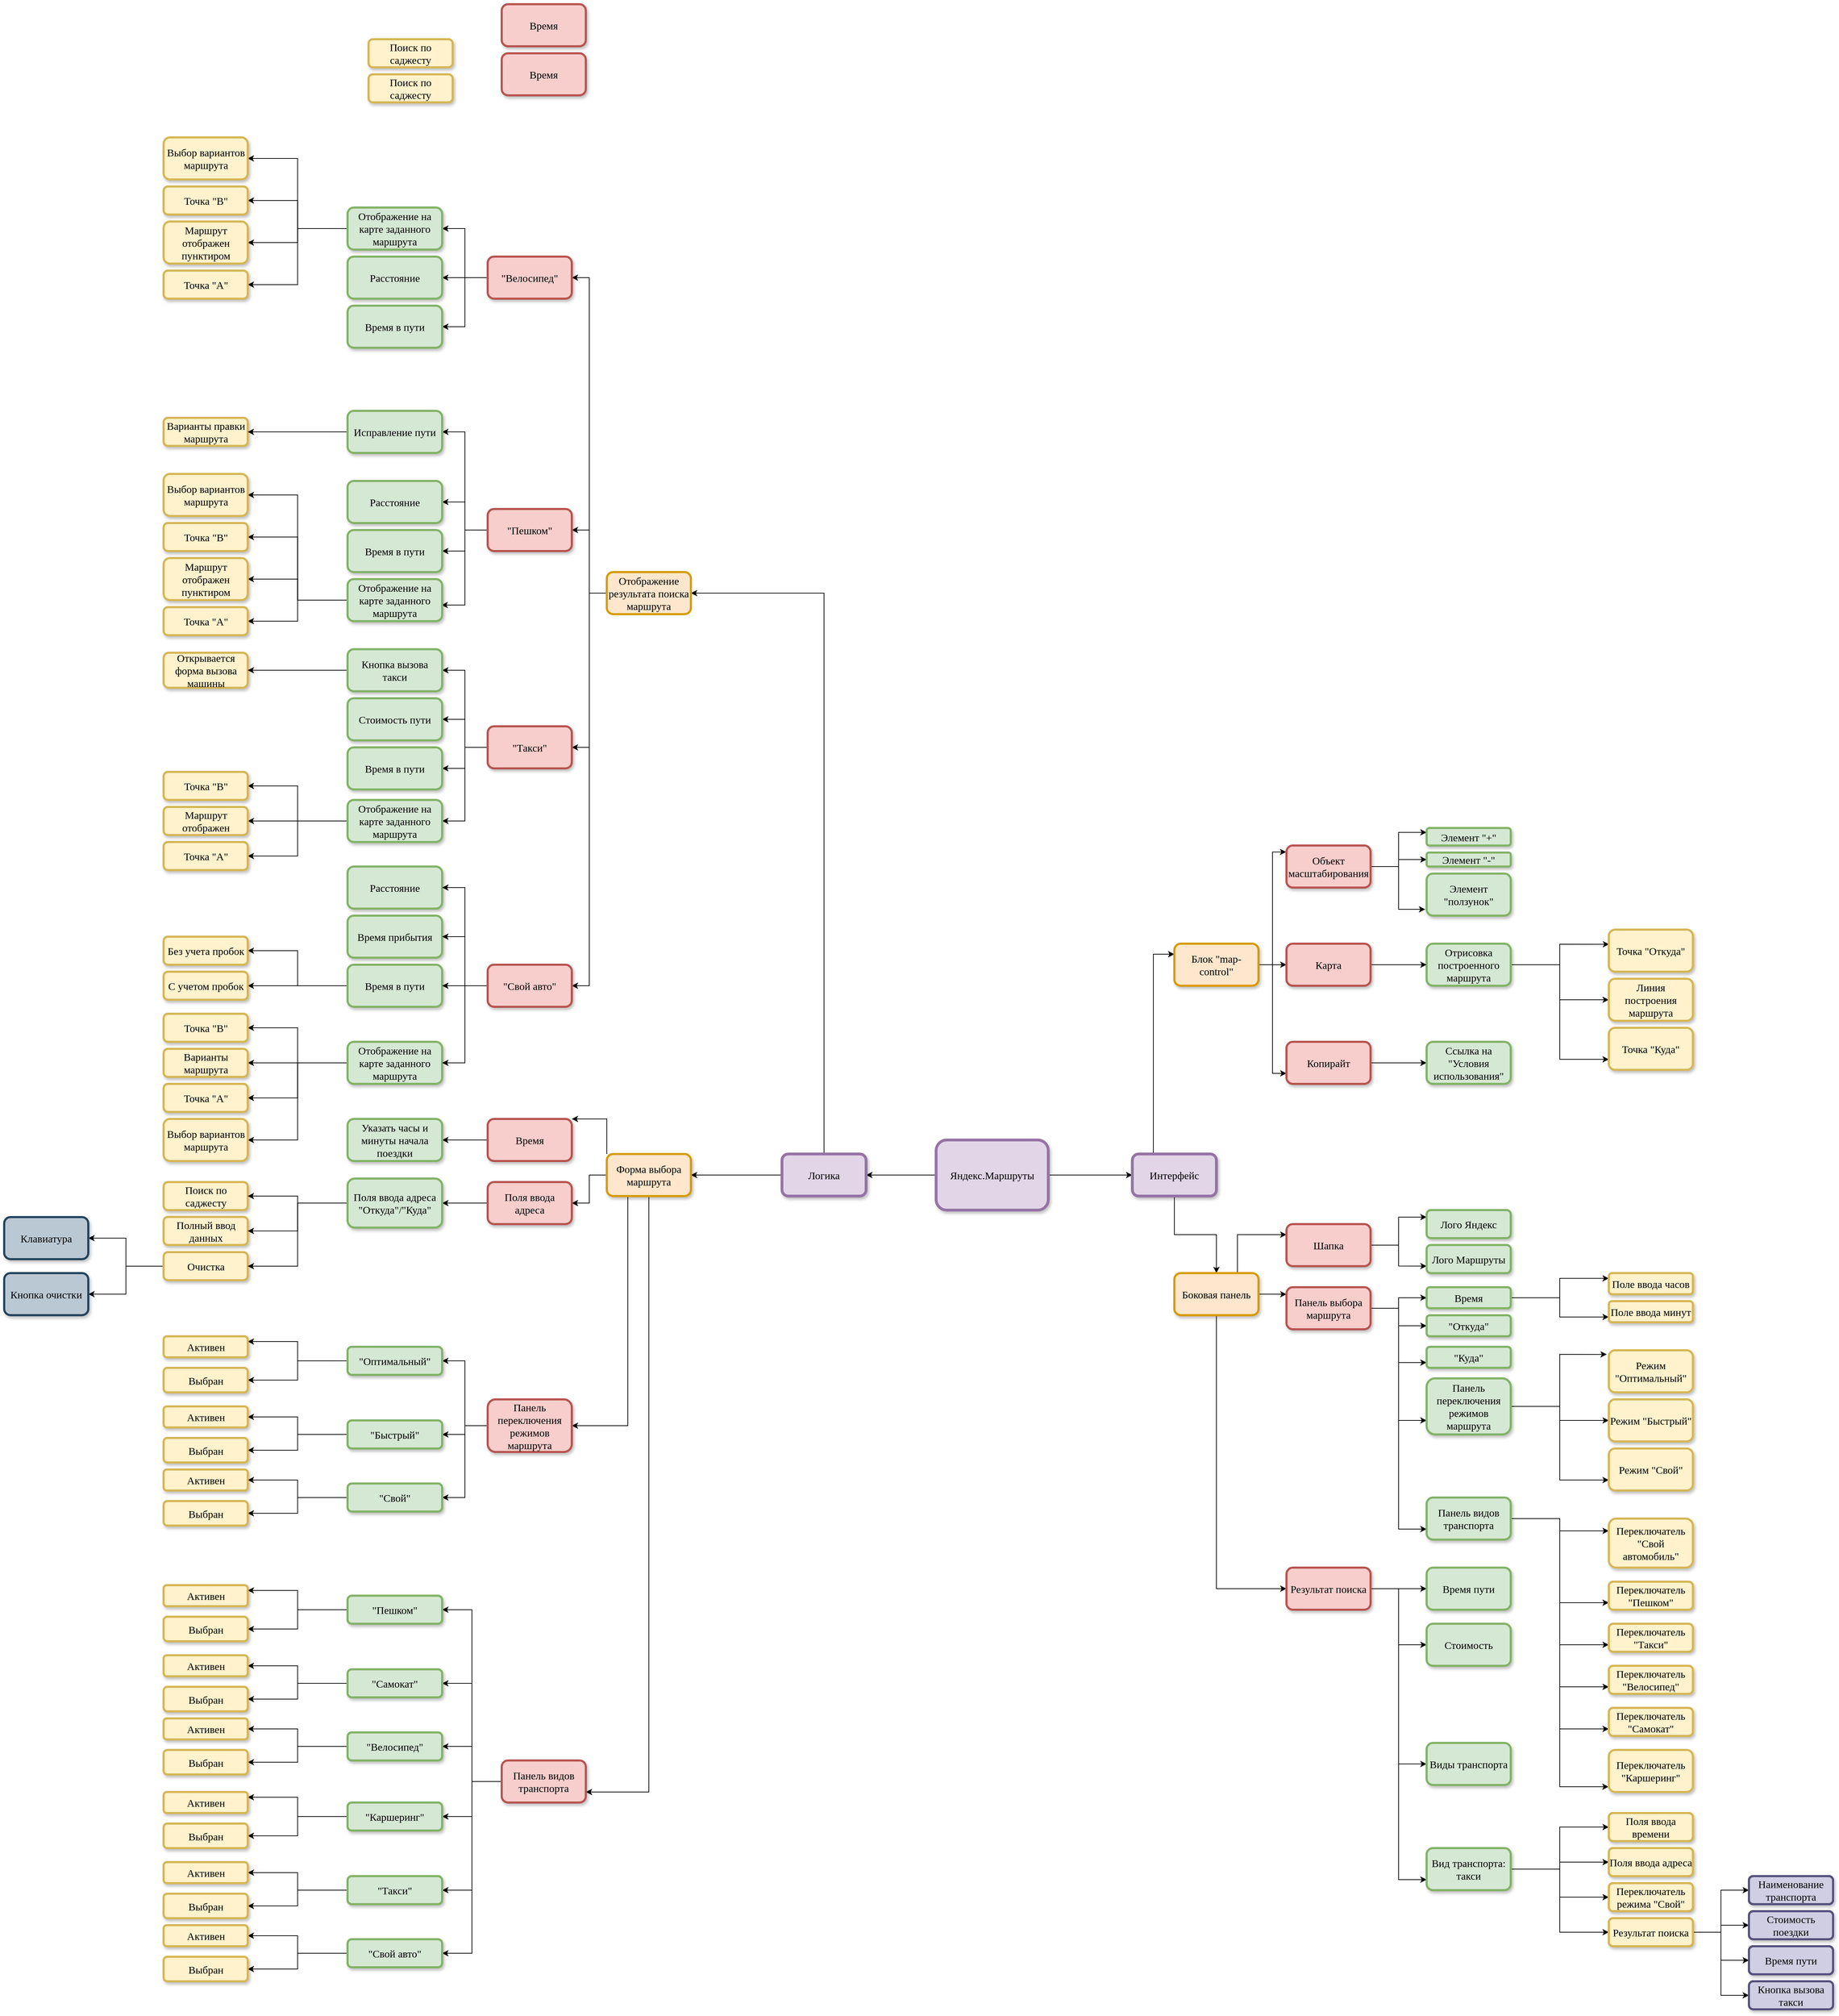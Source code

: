 <mxfile version="13.8.0" type="github">
  <diagram id="JYulxX1TRv3ShmWKhxzZ" name="Page-1">
    <mxGraphModel dx="2686" dy="3096" grid="1" gridSize="10" guides="1" tooltips="1" connect="1" arrows="1" fold="1" page="1" pageScale="1" pageWidth="850" pageHeight="1100" math="0" shadow="0">
      <root>
        <mxCell id="0" />
        <mxCell id="1" parent="0" />
        <mxCell id="xVS0SVnmhG7d80Ztr5bn-7" style="edgeStyle=orthogonalEdgeStyle;rounded=1;orthogonalLoop=1;jettySize=auto;html=1;exitX=0;exitY=0.5;exitDx=0;exitDy=0;shadow=0;fontSize=15;strokeWidth=1;fillColor=#e1d5e7;glass=0;sketch=0;fontFamily=Times New Roman;fontStyle=0" parent="1" source="xVS0SVnmhG7d80Ztr5bn-6" target="xVS0SVnmhG7d80Ztr5bn-10" edge="1">
          <mxGeometry relative="1" as="geometry">
            <mxPoint x="200" y="130" as="targetPoint" />
          </mxGeometry>
        </mxCell>
        <mxCell id="xVS0SVnmhG7d80Ztr5bn-8" style="edgeStyle=orthogonalEdgeStyle;rounded=1;orthogonalLoop=1;jettySize=auto;html=1;exitX=1;exitY=0.5;exitDx=0;exitDy=0;shadow=0;fontSize=15;strokeWidth=1;fillColor=#e1d5e7;glass=0;sketch=0;fontFamily=Times New Roman;fontStyle=0" parent="1" source="xVS0SVnmhG7d80Ztr5bn-6" target="xVS0SVnmhG7d80Ztr5bn-9" edge="1">
          <mxGeometry relative="1" as="geometry">
            <mxPoint x="700" y="130" as="targetPoint" />
          </mxGeometry>
        </mxCell>
        <mxCell id="xVS0SVnmhG7d80Ztr5bn-6" value="&lt;h3 style=&quot;font-size: 15px;&quot;&gt;&lt;font style=&quot;font-size: 15px;&quot;&gt;&lt;span style=&quot;font-size: 15px;&quot;&gt;&lt;span style=&quot;font-weight: normal; font-size: 15px;&quot;&gt;Яндекс.Маршруты&lt;/span&gt;&lt;/span&gt;&lt;/font&gt;&lt;/h3&gt;" style="rounded=1;whiteSpace=wrap;html=1; border-color=pink;fillColor=#e1d5e7;strokeColor=#9673a6;strokeWidth=4;perimeterSpacing=0;shadow=1;glass=0;sketch=0;fontFamily=Times New Roman;fontStyle=0;fontSize=15;" parent="1" vertex="1">
          <mxGeometry x="360" y="80" width="160" height="100" as="geometry" />
        </mxCell>
        <mxCell id="xVS0SVnmhG7d80Ztr5bn-15" style="edgeStyle=orthogonalEdgeStyle;rounded=0;orthogonalLoop=1;jettySize=auto;html=1;exitX=0.5;exitY=1;exitDx=0;exitDy=0;fontFamily=Times New Roman;fontSize=15;" parent="1" source="xVS0SVnmhG7d80Ztr5bn-9" target="xVS0SVnmhG7d80Ztr5bn-18" edge="1">
          <mxGeometry relative="1" as="geometry">
            <mxPoint x="860" y="130" as="targetPoint" />
          </mxGeometry>
        </mxCell>
        <mxCell id="xVS0SVnmhG7d80Ztr5bn-228" style="edgeStyle=orthogonalEdgeStyle;rounded=0;orthogonalLoop=1;jettySize=auto;html=1;exitX=0.25;exitY=0;exitDx=0;exitDy=0;entryX=0;entryY=0.25;entryDx=0;entryDy=0;shadow=0;strokeColor=#000000;strokeWidth=1;fontFamily=Times New Roman;fontSize=15;" parent="1" source="xVS0SVnmhG7d80Ztr5bn-9" target="xVS0SVnmhG7d80Ztr5bn-21" edge="1">
          <mxGeometry relative="1" as="geometry" />
        </mxCell>
        <mxCell id="xVS0SVnmhG7d80Ztr5bn-9" value="Интерфейс" style="rounded=1;whiteSpace=wrap;html=1;shadow=1;strokeColor=#9673a6;strokeWidth=4;fillColor=#e1d5e7;glass=0;sketch=0;fontFamily=Times New Roman;fontStyle=0;fontSize=15;" parent="1" vertex="1">
          <mxGeometry x="640" y="100" width="120" height="60" as="geometry" />
        </mxCell>
        <mxCell id="xVS0SVnmhG7d80Ztr5bn-259" style="edgeStyle=orthogonalEdgeStyle;rounded=0;orthogonalLoop=1;jettySize=auto;html=1;exitX=0;exitY=0.5;exitDx=0;exitDy=0;entryX=1;entryY=0.5;entryDx=0;entryDy=0;shadow=0;strokeColor=#000000;strokeWidth=1;fontFamily=Times New Roman;fontSize=15;" parent="1" source="xVS0SVnmhG7d80Ztr5bn-10" target="xVS0SVnmhG7d80Ztr5bn-153" edge="1">
          <mxGeometry relative="1" as="geometry" />
        </mxCell>
        <mxCell id="bmk-dNWUpbLd5K2vkY9k-59" style="edgeStyle=orthogonalEdgeStyle;rounded=0;orthogonalLoop=1;jettySize=auto;html=1;exitX=0.5;exitY=0;exitDx=0;exitDy=0;entryX=1;entryY=0.5;entryDx=0;entryDy=0;fontFamily=Times New Roman;fontSize=15;" parent="1" source="xVS0SVnmhG7d80Ztr5bn-10" target="xVS0SVnmhG7d80Ztr5bn-262" edge="1">
          <mxGeometry relative="1" as="geometry" />
        </mxCell>
        <mxCell id="xVS0SVnmhG7d80Ztr5bn-10" value="Логика" style="rounded=1;whiteSpace=wrap;html=1;shadow=1;strokeColor=#9673a6;strokeWidth=4;fillColor=#e1d5e7;glass=0;sketch=0;fontFamily=Times New Roman;fontStyle=0;fontSize=15;" parent="1" vertex="1">
          <mxGeometry x="140" y="100" width="120" height="60" as="geometry" />
        </mxCell>
        <mxCell id="xVS0SVnmhG7d80Ztr5bn-55" style="edgeStyle=orthogonalEdgeStyle;rounded=0;orthogonalLoop=1;jettySize=auto;html=1;exitX=0.75;exitY=0;exitDx=0;exitDy=0;entryX=0;entryY=0.25;entryDx=0;entryDy=0;fontFamily=Times New Roman;fontSize=15;" parent="1" source="xVS0SVnmhG7d80Ztr5bn-18" target="xVS0SVnmhG7d80Ztr5bn-19" edge="1">
          <mxGeometry relative="1" as="geometry" />
        </mxCell>
        <mxCell id="xVS0SVnmhG7d80Ztr5bn-223" style="edgeStyle=orthogonalEdgeStyle;rounded=0;orthogonalLoop=1;jettySize=auto;html=1;exitX=1;exitY=0.5;exitDx=0;exitDy=0;entryX=0;entryY=0.167;entryDx=0;entryDy=0;entryPerimeter=0;shadow=0;strokeColor=#000000;strokeWidth=1;fontFamily=Times New Roman;fontSize=15;" parent="1" source="xVS0SVnmhG7d80Ztr5bn-18" target="xVS0SVnmhG7d80Ztr5bn-28" edge="1">
          <mxGeometry relative="1" as="geometry" />
        </mxCell>
        <mxCell id="xVS0SVnmhG7d80Ztr5bn-225" style="edgeStyle=orthogonalEdgeStyle;rounded=0;orthogonalLoop=1;jettySize=auto;html=1;exitX=0.5;exitY=1;exitDx=0;exitDy=0;entryX=0;entryY=0.5;entryDx=0;entryDy=0;shadow=0;strokeColor=#000000;strokeWidth=1;fontFamily=Times New Roman;fontSize=15;" parent="1" source="xVS0SVnmhG7d80Ztr5bn-18" target="xVS0SVnmhG7d80Ztr5bn-224" edge="1">
          <mxGeometry relative="1" as="geometry" />
        </mxCell>
        <mxCell id="xVS0SVnmhG7d80Ztr5bn-18" value="Боковая панель" style="rounded=1;whiteSpace=wrap;html=1;fillColor=#ffe6cc;strokeColor=#d79b00;strokeWidth=3;shadow=1;fontFamily=Times New Roman;fontSize=15;" parent="1" vertex="1">
          <mxGeometry x="700" y="269.86" width="120" height="60" as="geometry" />
        </mxCell>
        <mxCell id="xVS0SVnmhG7d80Ztr5bn-239" style="edgeStyle=orthogonalEdgeStyle;rounded=0;orthogonalLoop=1;jettySize=auto;html=1;exitX=1;exitY=0.5;exitDx=0;exitDy=0;entryX=0;entryY=0.75;entryDx=0;entryDy=0;shadow=0;strokeColor=#000000;strokeWidth=1;fontFamily=Times New Roman;fontSize=15;" parent="1" source="xVS0SVnmhG7d80Ztr5bn-19" target="xVS0SVnmhG7d80Ztr5bn-238" edge="1">
          <mxGeometry relative="1" as="geometry" />
        </mxCell>
        <mxCell id="xVS0SVnmhG7d80Ztr5bn-240" style="edgeStyle=orthogonalEdgeStyle;rounded=0;orthogonalLoop=1;jettySize=auto;html=1;exitX=1;exitY=0.5;exitDx=0;exitDy=0;entryX=0;entryY=0.25;entryDx=0;entryDy=0;shadow=0;strokeColor=#000000;strokeWidth=1;fontFamily=Times New Roman;fontSize=15;" parent="1" source="xVS0SVnmhG7d80Ztr5bn-19" target="xVS0SVnmhG7d80Ztr5bn-23" edge="1">
          <mxGeometry relative="1" as="geometry" />
        </mxCell>
        <mxCell id="xVS0SVnmhG7d80Ztr5bn-19" value="Шапка" style="rounded=1;whiteSpace=wrap;html=1;fillColor=#f8cecc;strokeColor=#b85450;strokeWidth=3;shadow=1;fontFamily=Times New Roman;fontSize=15;" parent="1" vertex="1">
          <mxGeometry x="860" y="200" width="120" height="60" as="geometry" />
        </mxCell>
        <mxCell id="xVS0SVnmhG7d80Ztr5bn-229" style="edgeStyle=orthogonalEdgeStyle;rounded=0;orthogonalLoop=1;jettySize=auto;html=1;exitX=1;exitY=0.5;exitDx=0;exitDy=0;entryX=-0.003;entryY=0.153;entryDx=0;entryDy=0;entryPerimeter=0;shadow=0;strokeColor=#000000;strokeWidth=1;fontFamily=Times New Roman;fontSize=15;" parent="1" source="xVS0SVnmhG7d80Ztr5bn-21" target="xVS0SVnmhG7d80Ztr5bn-47" edge="1">
          <mxGeometry relative="1" as="geometry" />
        </mxCell>
        <mxCell id="xVS0SVnmhG7d80Ztr5bn-230" style="edgeStyle=orthogonalEdgeStyle;rounded=0;orthogonalLoop=1;jettySize=auto;html=1;exitX=1;exitY=0.5;exitDx=0;exitDy=0;entryX=0;entryY=0.5;entryDx=0;entryDy=0;shadow=0;strokeColor=#000000;strokeWidth=1;fontFamily=Times New Roman;fontSize=15;" parent="1" source="xVS0SVnmhG7d80Ztr5bn-21" target="xVS0SVnmhG7d80Ztr5bn-226" edge="1">
          <mxGeometry relative="1" as="geometry" />
        </mxCell>
        <mxCell id="xVS0SVnmhG7d80Ztr5bn-231" style="edgeStyle=orthogonalEdgeStyle;rounded=0;orthogonalLoop=1;jettySize=auto;html=1;exitX=1;exitY=0.5;exitDx=0;exitDy=0;entryX=0;entryY=0.75;entryDx=0;entryDy=0;shadow=0;strokeColor=#000000;strokeWidth=1;fontFamily=Times New Roman;fontSize=15;" parent="1" source="xVS0SVnmhG7d80Ztr5bn-21" target="xVS0SVnmhG7d80Ztr5bn-227" edge="1">
          <mxGeometry relative="1" as="geometry" />
        </mxCell>
        <mxCell id="xVS0SVnmhG7d80Ztr5bn-21" value="&lt;div style=&quot;font-size: 15px;&quot;&gt;Блок &quot;map-control&quot;&lt;br style=&quot;font-size: 15px;&quot;&gt;&lt;/div&gt;" style="rounded=1;whiteSpace=wrap;html=1;fillColor=#ffe6cc;strokeColor=#d79b00;strokeWidth=3;shadow=1;fontFamily=Times New Roman;fontSize=15;" parent="1" vertex="1">
          <mxGeometry x="700" y="-200" width="120" height="60" as="geometry" />
        </mxCell>
        <mxCell id="xVS0SVnmhG7d80Ztr5bn-23" value="Лого Яндекс" style="rounded=1;whiteSpace=wrap;html=1;fillColor=#d5e8d4;strokeColor=#82b366;strokeWidth=3;shadow=1;fontFamily=Times New Roman;fontSize=15;" parent="1" vertex="1">
          <mxGeometry x="1060" y="180" width="120" height="40" as="geometry" />
        </mxCell>
        <mxCell id="xVS0SVnmhG7d80Ztr5bn-212" style="edgeStyle=orthogonalEdgeStyle;rounded=0;orthogonalLoop=1;jettySize=auto;html=1;exitX=1;exitY=0.5;exitDx=0;exitDy=0;entryX=0;entryY=0.5;entryDx=0;entryDy=0;shadow=0;strokeColor=#000000;strokeWidth=1;fontFamily=Times New Roman;fontSize=15;" parent="1" source="xVS0SVnmhG7d80Ztr5bn-28" target="xVS0SVnmhG7d80Ztr5bn-36" edge="1">
          <mxGeometry relative="1" as="geometry" />
        </mxCell>
        <mxCell id="xVS0SVnmhG7d80Ztr5bn-213" style="edgeStyle=orthogonalEdgeStyle;rounded=0;orthogonalLoop=1;jettySize=auto;html=1;exitX=1;exitY=0.5;exitDx=0;exitDy=0;entryX=0;entryY=0.5;entryDx=0;entryDy=0;shadow=0;strokeColor=#000000;strokeWidth=1;fontFamily=Times New Roman;fontSize=15;" parent="1" source="xVS0SVnmhG7d80Ztr5bn-28" target="xVS0SVnmhG7d80Ztr5bn-38" edge="1">
          <mxGeometry relative="1" as="geometry" />
        </mxCell>
        <mxCell id="xVS0SVnmhG7d80Ztr5bn-214" style="edgeStyle=orthogonalEdgeStyle;rounded=0;orthogonalLoop=1;jettySize=auto;html=1;exitX=1;exitY=0.5;exitDx=0;exitDy=0;entryX=0;entryY=0.75;entryDx=0;entryDy=0;shadow=0;strokeColor=#000000;strokeWidth=1;fontFamily=Times New Roman;fontSize=15;" parent="1" source="xVS0SVnmhG7d80Ztr5bn-28" target="xVS0SVnmhG7d80Ztr5bn-211" edge="1">
          <mxGeometry relative="1" as="geometry" />
        </mxCell>
        <mxCell id="xVS0SVnmhG7d80Ztr5bn-215" style="edgeStyle=orthogonalEdgeStyle;rounded=0;orthogonalLoop=1;jettySize=auto;html=1;exitX=1;exitY=0.5;exitDx=0;exitDy=0;entryX=0;entryY=0.75;entryDx=0;entryDy=0;shadow=0;strokeColor=#000000;strokeWidth=1;fontFamily=Times New Roman;fontSize=15;" parent="1" source="xVS0SVnmhG7d80Ztr5bn-28" target="xVS0SVnmhG7d80Ztr5bn-31" edge="1">
          <mxGeometry relative="1" as="geometry" />
        </mxCell>
        <mxCell id="xVS0SVnmhG7d80Ztr5bn-216" style="edgeStyle=orthogonalEdgeStyle;rounded=0;orthogonalLoop=1;jettySize=auto;html=1;exitX=1;exitY=0.5;exitDx=0;exitDy=0;entryX=0;entryY=0.75;entryDx=0;entryDy=0;shadow=0;strokeColor=#000000;strokeWidth=1;fontFamily=Times New Roman;fontSize=15;" parent="1" source="xVS0SVnmhG7d80Ztr5bn-28" target="xVS0SVnmhG7d80Ztr5bn-33" edge="1">
          <mxGeometry relative="1" as="geometry" />
        </mxCell>
        <mxCell id="xVS0SVnmhG7d80Ztr5bn-28" value="Панель выбора маршрута" style="rounded=1;whiteSpace=wrap;html=1;fillColor=#f8cecc;strokeColor=#b85450;strokeWidth=3;shadow=1;fontFamily=Times New Roman;fontSize=15;" parent="1" vertex="1">
          <mxGeometry x="860" y="290" width="120" height="60" as="geometry" />
        </mxCell>
        <mxCell id="xVS0SVnmhG7d80Ztr5bn-217" style="edgeStyle=orthogonalEdgeStyle;rounded=0;orthogonalLoop=1;jettySize=auto;html=1;exitX=1;exitY=0.5;exitDx=0;exitDy=0;entryX=-0.024;entryY=0.097;entryDx=0;entryDy=0;entryPerimeter=0;shadow=0;strokeColor=#000000;strokeWidth=1;fontFamily=Times New Roman;fontSize=15;" parent="1" source="xVS0SVnmhG7d80Ztr5bn-31" target="xVS0SVnmhG7d80Ztr5bn-95" edge="1">
          <mxGeometry relative="1" as="geometry" />
        </mxCell>
        <mxCell id="xVS0SVnmhG7d80Ztr5bn-218" style="edgeStyle=orthogonalEdgeStyle;rounded=0;orthogonalLoop=1;jettySize=auto;html=1;exitX=1;exitY=0.5;exitDx=0;exitDy=0;entryX=0;entryY=0.5;entryDx=0;entryDy=0;shadow=0;strokeColor=#000000;strokeWidth=1;fontFamily=Times New Roman;fontSize=15;" parent="1" source="xVS0SVnmhG7d80Ztr5bn-31" target="xVS0SVnmhG7d80Ztr5bn-97" edge="1">
          <mxGeometry relative="1" as="geometry" />
        </mxCell>
        <mxCell id="xVS0SVnmhG7d80Ztr5bn-219" style="edgeStyle=orthogonalEdgeStyle;rounded=0;orthogonalLoop=1;jettySize=auto;html=1;exitX=1;exitY=0.5;exitDx=0;exitDy=0;entryX=0;entryY=0.75;entryDx=0;entryDy=0;shadow=0;strokeColor=#000000;strokeWidth=1;fontFamily=Times New Roman;fontSize=15;" parent="1" source="xVS0SVnmhG7d80Ztr5bn-31" target="xVS0SVnmhG7d80Ztr5bn-100" edge="1">
          <mxGeometry relative="1" as="geometry" />
        </mxCell>
        <mxCell id="xVS0SVnmhG7d80Ztr5bn-31" value="Панель переключения режимов маршрута" style="rounded=1;whiteSpace=wrap;html=1;fillColor=#d5e8d4;strokeColor=#82b366;strokeWidth=3;shadow=1;fontFamily=Times New Roman;fontSize=15;" parent="1" vertex="1">
          <mxGeometry x="1060" y="420" width="120" height="80" as="geometry" />
        </mxCell>
        <mxCell id="bmk-dNWUpbLd5K2vkY9k-3" style="edgeStyle=orthogonalEdgeStyle;rounded=0;orthogonalLoop=1;jettySize=auto;html=1;exitX=1;exitY=0.5;exitDx=0;exitDy=0;entryX=0;entryY=0.25;entryDx=0;entryDy=0;" parent="1" source="xVS0SVnmhG7d80Ztr5bn-36" target="bmk-dNWUpbLd5K2vkY9k-1" edge="1">
          <mxGeometry relative="1" as="geometry" />
        </mxCell>
        <mxCell id="bmk-dNWUpbLd5K2vkY9k-4" style="edgeStyle=orthogonalEdgeStyle;rounded=0;orthogonalLoop=1;jettySize=auto;html=1;exitX=1;exitY=0.5;exitDx=0;exitDy=0;entryX=0;entryY=0.75;entryDx=0;entryDy=0;" parent="1" source="xVS0SVnmhG7d80Ztr5bn-36" target="bmk-dNWUpbLd5K2vkY9k-2" edge="1">
          <mxGeometry relative="1" as="geometry" />
        </mxCell>
        <mxCell id="xVS0SVnmhG7d80Ztr5bn-36" value="Время" style="rounded=1;whiteSpace=wrap;html=1;fillColor=#d5e8d4;strokeColor=#82b366;strokeWidth=3;shadow=1;fontFamily=Times New Roman;fontSize=15;" parent="1" vertex="1">
          <mxGeometry x="1060" y="290" width="120" height="30" as="geometry" />
        </mxCell>
        <mxCell id="xVS0SVnmhG7d80Ztr5bn-38" value="&quot;Откуда&quot;" style="rounded=1;whiteSpace=wrap;html=1;fillColor=#d5e8d4;strokeColor=#82b366;strokeWidth=3;shadow=1;fontFamily=Times New Roman;fontSize=15;" parent="1" vertex="1">
          <mxGeometry x="1060" y="330" width="120" height="30" as="geometry" />
        </mxCell>
        <mxCell id="xVS0SVnmhG7d80Ztr5bn-233" style="edgeStyle=orthogonalEdgeStyle;rounded=0;orthogonalLoop=1;jettySize=auto;html=1;exitX=1;exitY=0.5;exitDx=0;exitDy=0;entryX=0.004;entryY=0.347;entryDx=0;entryDy=0;entryPerimeter=0;shadow=0;strokeColor=#000000;strokeWidth=1;fontFamily=Times New Roman;fontSize=15;" parent="1" source="xVS0SVnmhG7d80Ztr5bn-44" target="xVS0SVnmhG7d80Ztr5bn-74" edge="1">
          <mxGeometry relative="1" as="geometry" />
        </mxCell>
        <mxCell id="xVS0SVnmhG7d80Ztr5bn-234" style="edgeStyle=orthogonalEdgeStyle;rounded=0;orthogonalLoop=1;jettySize=auto;html=1;exitX=1;exitY=0.5;exitDx=0;exitDy=0;entryX=0;entryY=0.5;entryDx=0;entryDy=0;shadow=0;strokeColor=#000000;strokeWidth=1;fontFamily=Times New Roman;fontSize=15;" parent="1" source="xVS0SVnmhG7d80Ztr5bn-44" target="xVS0SVnmhG7d80Ztr5bn-75" edge="1">
          <mxGeometry relative="1" as="geometry" />
        </mxCell>
        <mxCell id="xVS0SVnmhG7d80Ztr5bn-235" style="edgeStyle=orthogonalEdgeStyle;rounded=0;orthogonalLoop=1;jettySize=auto;html=1;exitX=1;exitY=0.5;exitDx=0;exitDy=0;entryX=0;entryY=0.75;entryDx=0;entryDy=0;shadow=0;strokeColor=#000000;strokeWidth=1;fontFamily=Times New Roman;fontSize=15;" parent="1" source="xVS0SVnmhG7d80Ztr5bn-44" target="xVS0SVnmhG7d80Ztr5bn-90" edge="1">
          <mxGeometry relative="1" as="geometry" />
        </mxCell>
        <mxCell id="xVS0SVnmhG7d80Ztr5bn-44" value="Отрисовка построенного маршрута" style="rounded=1;whiteSpace=wrap;html=1;fillColor=#d5e8d4;strokeColor=#82b366;strokeWidth=3;shadow=1;fontFamily=Times New Roman;fontSize=15;" parent="1" vertex="1">
          <mxGeometry x="1060" y="-200" width="120" height="60" as="geometry" />
        </mxCell>
        <mxCell id="xVS0SVnmhG7d80Ztr5bn-248" style="edgeStyle=orthogonalEdgeStyle;rounded=0;orthogonalLoop=1;jettySize=auto;html=1;exitX=1;exitY=0.5;exitDx=0;exitDy=0;entryX=0;entryY=0.25;entryDx=0;entryDy=0;shadow=0;strokeColor=#000000;strokeWidth=1;fontFamily=Times New Roman;fontSize=15;" parent="1" source="xVS0SVnmhG7d80Ztr5bn-47" target="xVS0SVnmhG7d80Ztr5bn-49" edge="1">
          <mxGeometry relative="1" as="geometry" />
        </mxCell>
        <mxCell id="xVS0SVnmhG7d80Ztr5bn-249" style="edgeStyle=orthogonalEdgeStyle;rounded=0;orthogonalLoop=1;jettySize=auto;html=1;exitX=1;exitY=0.5;exitDx=0;exitDy=0;entryX=0;entryY=0.5;entryDx=0;entryDy=0;shadow=0;strokeColor=#000000;strokeWidth=1;fontFamily=Times New Roman;fontSize=15;" parent="1" source="xVS0SVnmhG7d80Ztr5bn-47" target="xVS0SVnmhG7d80Ztr5bn-51" edge="1">
          <mxGeometry relative="1" as="geometry" />
        </mxCell>
        <mxCell id="xVS0SVnmhG7d80Ztr5bn-250" style="edgeStyle=orthogonalEdgeStyle;rounded=0;orthogonalLoop=1;jettySize=auto;html=1;exitX=1;exitY=0.5;exitDx=0;exitDy=0;entryX=-0.017;entryY=0.85;entryDx=0;entryDy=0;entryPerimeter=0;shadow=0;strokeColor=#000000;strokeWidth=1;fontFamily=Times New Roman;fontSize=15;" parent="1" source="xVS0SVnmhG7d80Ztr5bn-47" target="xVS0SVnmhG7d80Ztr5bn-53" edge="1">
          <mxGeometry relative="1" as="geometry" />
        </mxCell>
        <mxCell id="xVS0SVnmhG7d80Ztr5bn-47" value="Объект масштабирования" style="rounded=1;whiteSpace=wrap;html=1;fillColor=#f8cecc;strokeColor=#b85450;strokeWidth=3;shadow=1;fontFamily=Times New Roman;fontSize=15;" parent="1" vertex="1">
          <mxGeometry x="860" y="-339.998" width="120" height="60" as="geometry" />
        </mxCell>
        <mxCell id="xVS0SVnmhG7d80Ztr5bn-49" value="Элемент &quot;+&quot;" style="rounded=1;whiteSpace=wrap;html=1;fillColor=#d5e8d4;strokeColor=#82b366;strokeWidth=3;shadow=1;fontFamily=Times New Roman;fontSize=15;" parent="1" vertex="1">
          <mxGeometry x="1060" y="-364.97" width="120" height="24.97" as="geometry" />
        </mxCell>
        <mxCell id="xVS0SVnmhG7d80Ztr5bn-51" value="Элемент &quot;-&quot;" style="rounded=1;whiteSpace=wrap;html=1;fillColor=#d5e8d4;strokeColor=#82b366;strokeWidth=3;shadow=1;fontFamily=Times New Roman;fontSize=15;" parent="1" vertex="1">
          <mxGeometry x="1060" y="-330" width="120" height="20" as="geometry" />
        </mxCell>
        <mxCell id="xVS0SVnmhG7d80Ztr5bn-53" value="Элемент &quot;ползунок&quot;" style="rounded=1;whiteSpace=wrap;html=1;fillColor=#d5e8d4;strokeColor=#82b366;strokeWidth=3;shadow=1;fontFamily=Times New Roman;fontSize=15;" parent="1" vertex="1">
          <mxGeometry x="1060" y="-300" width="120" height="60" as="geometry" />
        </mxCell>
        <mxCell id="xVS0SVnmhG7d80Ztr5bn-110" style="edgeStyle=orthogonalEdgeStyle;rounded=0;orthogonalLoop=1;jettySize=auto;html=1;exitX=1;exitY=0.5;exitDx=0;exitDy=0;entryX=0;entryY=0.25;entryDx=0;entryDy=0;fontFamily=Times New Roman;fontSize=15;" parent="1" source="xVS0SVnmhG7d80Ztr5bn-33" target="xVS0SVnmhG7d80Ztr5bn-103" edge="1">
          <mxGeometry relative="1" as="geometry" />
        </mxCell>
        <mxCell id="xVS0SVnmhG7d80Ztr5bn-111" style="edgeStyle=orthogonalEdgeStyle;rounded=0;orthogonalLoop=1;jettySize=auto;html=1;exitX=1;exitY=0.5;exitDx=0;exitDy=0;entryX=0;entryY=0.75;entryDx=0;entryDy=0;fontFamily=Times New Roman;fontSize=15;" parent="1" source="xVS0SVnmhG7d80Ztr5bn-33" target="xVS0SVnmhG7d80Ztr5bn-104" edge="1">
          <mxGeometry relative="1" as="geometry" />
        </mxCell>
        <mxCell id="xVS0SVnmhG7d80Ztr5bn-112" style="edgeStyle=orthogonalEdgeStyle;rounded=0;orthogonalLoop=1;jettySize=auto;html=1;exitX=1;exitY=0.5;exitDx=0;exitDy=0;entryX=0;entryY=0.75;entryDx=0;entryDy=0;fontFamily=Times New Roman;fontSize=15;" parent="1" source="xVS0SVnmhG7d80Ztr5bn-33" target="xVS0SVnmhG7d80Ztr5bn-105" edge="1">
          <mxGeometry relative="1" as="geometry" />
        </mxCell>
        <mxCell id="xVS0SVnmhG7d80Ztr5bn-113" style="edgeStyle=orthogonalEdgeStyle;rounded=0;orthogonalLoop=1;jettySize=auto;html=1;exitX=1;exitY=0.5;exitDx=0;exitDy=0;entryX=0;entryY=0.75;entryDx=0;entryDy=0;fontFamily=Times New Roman;fontSize=15;" parent="1" source="xVS0SVnmhG7d80Ztr5bn-33" target="xVS0SVnmhG7d80Ztr5bn-106" edge="1">
          <mxGeometry relative="1" as="geometry" />
        </mxCell>
        <mxCell id="xVS0SVnmhG7d80Ztr5bn-114" style="edgeStyle=orthogonalEdgeStyle;rounded=0;orthogonalLoop=1;jettySize=auto;html=1;exitX=1;exitY=0.5;exitDx=0;exitDy=0;entryX=0;entryY=0.75;entryDx=0;entryDy=0;fontFamily=Times New Roman;fontSize=15;" parent="1" source="xVS0SVnmhG7d80Ztr5bn-33" target="xVS0SVnmhG7d80Ztr5bn-107" edge="1">
          <mxGeometry relative="1" as="geometry" />
        </mxCell>
        <mxCell id="xVS0SVnmhG7d80Ztr5bn-115" style="edgeStyle=orthogonalEdgeStyle;rounded=0;orthogonalLoop=1;jettySize=auto;html=1;exitX=1;exitY=0.5;exitDx=0;exitDy=0;entryX=-0.003;entryY=0.875;entryDx=0;entryDy=0;entryPerimeter=0;fontFamily=Times New Roman;fontSize=15;" parent="1" source="xVS0SVnmhG7d80Ztr5bn-33" target="xVS0SVnmhG7d80Ztr5bn-109" edge="1">
          <mxGeometry relative="1" as="geometry" />
        </mxCell>
        <mxCell id="xVS0SVnmhG7d80Ztr5bn-33" value="Панель видов транспорта" style="rounded=1;whiteSpace=wrap;html=1;fillColor=#d5e8d4;strokeColor=#82b366;strokeWidth=3;shadow=1;fontFamily=Times New Roman;fontSize=15;" parent="1" vertex="1">
          <mxGeometry x="1060" y="590" width="120" height="60" as="geometry" />
        </mxCell>
        <mxCell id="xVS0SVnmhG7d80Ztr5bn-74" value="Точка &quot;Откуда&quot;" style="rounded=1;whiteSpace=wrap;html=1;shadow=1;glass=0;sketch=0;strokeWidth=3;fontFamily=Times New Roman;fontSize=15;fillColor=#fff2cc;strokeColor=#d6b656;" parent="1" vertex="1">
          <mxGeometry x="1320" y="-220" width="120" height="60" as="geometry" />
        </mxCell>
        <mxCell id="xVS0SVnmhG7d80Ztr5bn-75" value="Линия построения маршрута" style="rounded=1;whiteSpace=wrap;html=1;shadow=1;glass=0;sketch=0;strokeWidth=3;fontFamily=Times New Roman;fontSize=15;fillColor=#fff2cc;strokeColor=#d6b656;" parent="1" vertex="1">
          <mxGeometry x="1320" y="-150" width="120" height="60" as="geometry" />
        </mxCell>
        <mxCell id="xVS0SVnmhG7d80Ztr5bn-90" value="Точка &quot;Куда&quot;" style="rounded=1;whiteSpace=wrap;html=1;fillColor=#fff2cc;strokeColor=#d6b656;strokeWidth=3;shadow=1;fontFamily=Times New Roman;fontSize=15;" parent="1" vertex="1">
          <mxGeometry x="1320" y="-80" width="120" height="60" as="geometry" />
        </mxCell>
        <mxCell id="xVS0SVnmhG7d80Ztr5bn-95" value="Режим &quot;Оптимальный&quot;" style="rounded=1;whiteSpace=wrap;html=1;fillColor=#fff2cc;strokeColor=#d6b656;strokeWidth=3;shadow=1;fontFamily=Times New Roman;fontSize=15;" parent="1" vertex="1">
          <mxGeometry x="1320.0" y="380" width="120" height="60" as="geometry" />
        </mxCell>
        <mxCell id="xVS0SVnmhG7d80Ztr5bn-97" value="Режим &quot;Быстрый&quot;" style="rounded=1;whiteSpace=wrap;html=1;fillColor=#fff2cc;strokeColor=#d6b656;strokeWidth=3;shadow=1;fontFamily=Times New Roman;fontSize=15;" parent="1" vertex="1">
          <mxGeometry x="1320.0" y="450" width="120" height="60" as="geometry" />
        </mxCell>
        <mxCell id="xVS0SVnmhG7d80Ztr5bn-100" value="Режим &quot;Свой&quot;" style="rounded=1;whiteSpace=wrap;html=1;fillColor=#fff2cc;strokeColor=#d6b656;strokeWidth=3;shadow=1;fontFamily=Times New Roman;fontSize=15;" parent="1" vertex="1">
          <mxGeometry x="1320.0" y="520" width="120" height="60" as="geometry" />
        </mxCell>
        <mxCell id="xVS0SVnmhG7d80Ztr5bn-103" value="Переключатель &quot;Свой автомобиль&quot;" style="rounded=1;whiteSpace=wrap;html=1;shadow=1;glass=0;sketch=0;strokeWidth=3;fontFamily=Times New Roman;fontSize=15;fillColor=#fff2cc;strokeColor=#d6b656;" parent="1" vertex="1">
          <mxGeometry x="1320" y="620" width="120" height="70" as="geometry" />
        </mxCell>
        <mxCell id="xVS0SVnmhG7d80Ztr5bn-104" value="Переключатель &quot;Пешком&quot;" style="rounded=1;whiteSpace=wrap;html=1;shadow=1;glass=0;sketch=0;strokeWidth=3;fontFamily=Times New Roman;fontSize=15;fillColor=#fff2cc;strokeColor=#d6b656;" parent="1" vertex="1">
          <mxGeometry x="1320" y="710" width="120" height="40" as="geometry" />
        </mxCell>
        <mxCell id="xVS0SVnmhG7d80Ztr5bn-105" value="Переключатель &quot;Такси&quot;" style="rounded=1;whiteSpace=wrap;html=1;shadow=1;glass=0;sketch=0;strokeWidth=3;fontFamily=Times New Roman;fontSize=15;fillColor=#fff2cc;strokeColor=#d6b656;" parent="1" vertex="1">
          <mxGeometry x="1320" y="770" width="120" height="40" as="geometry" />
        </mxCell>
        <mxCell id="xVS0SVnmhG7d80Ztr5bn-106" value="Переключатель &quot;Велосипед&quot;" style="rounded=1;whiteSpace=wrap;html=1;shadow=1;glass=0;sketch=0;strokeWidth=3;fontFamily=Times New Roman;fontSize=15;fillColor=#fff2cc;strokeColor=#d6b656;" parent="1" vertex="1">
          <mxGeometry x="1320" y="830" width="120" height="40" as="geometry" />
        </mxCell>
        <mxCell id="xVS0SVnmhG7d80Ztr5bn-107" value="Переключатель &quot;Самокат&quot;" style="rounded=1;whiteSpace=wrap;html=1;shadow=1;glass=0;sketch=0;strokeWidth=3;fontFamily=Times New Roman;fontSize=15;fillColor=#fff2cc;strokeColor=#d6b656;" parent="1" vertex="1">
          <mxGeometry x="1320" y="890" width="120" height="40" as="geometry" />
        </mxCell>
        <mxCell id="xVS0SVnmhG7d80Ztr5bn-109" value="Переключатель &quot;Каршеринг&quot;" style="rounded=1;whiteSpace=wrap;html=1;shadow=1;glass=0;sketch=0;strokeWidth=3;fontFamily=Times New Roman;fontSize=15;fillColor=#fff2cc;strokeColor=#d6b656;" parent="1" vertex="1">
          <mxGeometry x="1320" y="950" width="120" height="60" as="geometry" />
        </mxCell>
        <mxCell id="xVS0SVnmhG7d80Ztr5bn-171" style="edgeStyle=orthogonalEdgeStyle;rounded=0;orthogonalLoop=1;jettySize=auto;html=1;exitX=0;exitY=0;exitDx=0;exitDy=0;entryX=1;entryY=0;entryDx=0;entryDy=0;shadow=0;strokeColor=#000000;strokeWidth=1;fontFamily=Times New Roman;fontSize=15;" parent="1" source="xVS0SVnmhG7d80Ztr5bn-153" target="xVS0SVnmhG7d80Ztr5bn-158" edge="1">
          <mxGeometry relative="1" as="geometry">
            <Array as="points">
              <mxPoint x="-110" y="50" />
            </Array>
          </mxGeometry>
        </mxCell>
        <mxCell id="xVS0SVnmhG7d80Ztr5bn-173" style="edgeStyle=orthogonalEdgeStyle;rounded=0;orthogonalLoop=1;jettySize=auto;html=1;exitX=0.25;exitY=1;exitDx=0;exitDy=0;entryX=1;entryY=0.5;entryDx=0;entryDy=0;shadow=0;strokeColor=#000000;strokeWidth=1;fontFamily=Times New Roman;fontSize=15;" parent="1" source="xVS0SVnmhG7d80Ztr5bn-153" target="xVS0SVnmhG7d80Ztr5bn-160" edge="1">
          <mxGeometry relative="1" as="geometry" />
        </mxCell>
        <mxCell id="xVS0SVnmhG7d80Ztr5bn-174" style="edgeStyle=orthogonalEdgeStyle;rounded=0;orthogonalLoop=1;jettySize=auto;html=1;exitX=0.5;exitY=1;exitDx=0;exitDy=0;entryX=1;entryY=0.75;entryDx=0;entryDy=0;shadow=0;strokeColor=#000000;strokeWidth=1;fontFamily=Times New Roman;fontSize=15;" parent="1" source="xVS0SVnmhG7d80Ztr5bn-153" target="xVS0SVnmhG7d80Ztr5bn-163" edge="1">
          <mxGeometry relative="1" as="geometry" />
        </mxCell>
        <mxCell id="xVS0SVnmhG7d80Ztr5bn-261" style="edgeStyle=orthogonalEdgeStyle;rounded=0;orthogonalLoop=1;jettySize=auto;html=1;exitX=0;exitY=0.5;exitDx=0;exitDy=0;entryX=1;entryY=0.5;entryDx=0;entryDy=0;shadow=0;strokeColor=#000000;strokeWidth=1;fontFamily=Times New Roman;fontSize=15;" parent="1" source="xVS0SVnmhG7d80Ztr5bn-153" target="xVS0SVnmhG7d80Ztr5bn-195" edge="1">
          <mxGeometry relative="1" as="geometry" />
        </mxCell>
        <mxCell id="xVS0SVnmhG7d80Ztr5bn-153" value="Форма выбора маршрута" style="rounded=1;whiteSpace=wrap;html=1;fillColor=#ffe6cc;strokeColor=#d79b00;strokeWidth=3;shadow=1;fontSize=15;fontFamily=Times New Roman;" parent="1" vertex="1">
          <mxGeometry x="-110" y="100" width="120" height="60" as="geometry" />
        </mxCell>
        <mxCell id="xVS0SVnmhG7d80Ztr5bn-192" style="edgeStyle=orthogonalEdgeStyle;rounded=0;orthogonalLoop=1;jettySize=auto;html=1;exitX=0;exitY=0.5;exitDx=0;exitDy=0;entryX=1;entryY=0.5;entryDx=0;entryDy=0;shadow=0;strokeColor=#000000;strokeWidth=1;fontFamily=Times New Roman;fontSize=15;" parent="1" edge="1">
          <mxGeometry relative="1" as="geometry">
            <mxPoint x="-160.0" y="-5" as="targetPoint" />
          </mxGeometry>
        </mxCell>
        <mxCell id="xVS0SVnmhG7d80Ztr5bn-194" style="edgeStyle=orthogonalEdgeStyle;rounded=0;orthogonalLoop=1;jettySize=auto;html=1;exitX=0;exitY=0.5;exitDx=0;exitDy=0;entryX=1;entryY=0.5;entryDx=0;entryDy=0;shadow=0;strokeColor=#000000;strokeWidth=1;fontFamily=Times New Roman;fontSize=15;" parent="1" source="xVS0SVnmhG7d80Ztr5bn-158" target="xVS0SVnmhG7d80Ztr5bn-193" edge="1">
          <mxGeometry relative="1" as="geometry" />
        </mxCell>
        <mxCell id="xVS0SVnmhG7d80Ztr5bn-158" value="Время" style="rounded=1;whiteSpace=wrap;html=1;fillColor=#f8cecc;strokeColor=#b85450;strokeWidth=3;shadow=1;fontFamily=Times New Roman;fontSize=15;" parent="1" vertex="1">
          <mxGeometry x="-280" y="50" width="120" height="60" as="geometry" />
        </mxCell>
        <mxCell id="bmk-dNWUpbLd5K2vkY9k-63" style="edgeStyle=orthogonalEdgeStyle;rounded=0;orthogonalLoop=1;jettySize=auto;html=1;exitX=0;exitY=0.5;exitDx=0;exitDy=0;entryX=1;entryY=0.5;entryDx=0;entryDy=0;fontFamily=Times New Roman;fontSize=15;" parent="1" source="xVS0SVnmhG7d80Ztr5bn-160" target="bmk-dNWUpbLd5K2vkY9k-60" edge="1">
          <mxGeometry relative="1" as="geometry" />
        </mxCell>
        <mxCell id="bmk-dNWUpbLd5K2vkY9k-64" style="edgeStyle=orthogonalEdgeStyle;rounded=0;orthogonalLoop=1;jettySize=auto;html=1;exitX=0;exitY=0.5;exitDx=0;exitDy=0;entryX=1;entryY=0.5;entryDx=0;entryDy=0;fontFamily=Times New Roman;fontSize=15;" parent="1" source="xVS0SVnmhG7d80Ztr5bn-160" target="bmk-dNWUpbLd5K2vkY9k-61" edge="1">
          <mxGeometry relative="1" as="geometry" />
        </mxCell>
        <mxCell id="bmk-dNWUpbLd5K2vkY9k-65" style="edgeStyle=orthogonalEdgeStyle;rounded=0;orthogonalLoop=1;jettySize=auto;html=1;exitX=0;exitY=0.5;exitDx=0;exitDy=0;entryX=1;entryY=0.5;entryDx=0;entryDy=0;fontFamily=Times New Roman;fontSize=15;" parent="1" source="xVS0SVnmhG7d80Ztr5bn-160" target="bmk-dNWUpbLd5K2vkY9k-62" edge="1">
          <mxGeometry relative="1" as="geometry" />
        </mxCell>
        <mxCell id="xVS0SVnmhG7d80Ztr5bn-160" value="Панель переключения режимов маршрута" style="rounded=1;whiteSpace=wrap;html=1;fillColor=#f8cecc;strokeColor=#b85450;strokeWidth=3;shadow=1;fontFamily=Times New Roman;fontSize=15;" parent="1" vertex="1">
          <mxGeometry x="-280" y="450" width="120" height="75" as="geometry" />
        </mxCell>
        <mxCell id="bmk-dNWUpbLd5K2vkY9k-95" style="edgeStyle=orthogonalEdgeStyle;rounded=0;orthogonalLoop=1;jettySize=auto;html=1;exitX=0;exitY=0.5;exitDx=0;exitDy=0;entryX=1;entryY=0.5;entryDx=0;entryDy=0;fontFamily=Times New Roman;fontSize=15;" parent="1" source="xVS0SVnmhG7d80Ztr5bn-163" target="bmk-dNWUpbLd5K2vkY9k-82" edge="1">
          <mxGeometry relative="1" as="geometry" />
        </mxCell>
        <mxCell id="bmk-dNWUpbLd5K2vkY9k-96" style="edgeStyle=orthogonalEdgeStyle;rounded=0;orthogonalLoop=1;jettySize=auto;html=1;exitX=0;exitY=0.5;exitDx=0;exitDy=0;entryX=1;entryY=0.5;entryDx=0;entryDy=0;fontFamily=Times New Roman;fontSize=15;" parent="1" source="xVS0SVnmhG7d80Ztr5bn-163" target="bmk-dNWUpbLd5K2vkY9k-85" edge="1">
          <mxGeometry relative="1" as="geometry" />
        </mxCell>
        <mxCell id="bmk-dNWUpbLd5K2vkY9k-97" style="edgeStyle=orthogonalEdgeStyle;rounded=0;orthogonalLoop=1;jettySize=auto;html=1;exitX=0;exitY=0.5;exitDx=0;exitDy=0;entryX=1;entryY=0.5;entryDx=0;entryDy=0;fontFamily=Times New Roman;fontSize=15;" parent="1" source="xVS0SVnmhG7d80Ztr5bn-163" target="bmk-dNWUpbLd5K2vkY9k-88" edge="1">
          <mxGeometry relative="1" as="geometry" />
        </mxCell>
        <mxCell id="bmk-dNWUpbLd5K2vkY9k-113" style="edgeStyle=orthogonalEdgeStyle;rounded=0;orthogonalLoop=1;jettySize=auto;html=1;exitX=0;exitY=0.5;exitDx=0;exitDy=0;entryX=1;entryY=0.5;entryDx=0;entryDy=0;fontFamily=Times New Roman;fontSize=15;" parent="1" source="xVS0SVnmhG7d80Ztr5bn-163" target="bmk-dNWUpbLd5K2vkY9k-100" edge="1">
          <mxGeometry relative="1" as="geometry" />
        </mxCell>
        <mxCell id="bmk-dNWUpbLd5K2vkY9k-114" style="edgeStyle=orthogonalEdgeStyle;rounded=0;orthogonalLoop=1;jettySize=auto;html=1;exitX=0;exitY=0.5;exitDx=0;exitDy=0;entryX=1;entryY=0.5;entryDx=0;entryDy=0;fontFamily=Times New Roman;fontSize=15;" parent="1" source="xVS0SVnmhG7d80Ztr5bn-163" target="bmk-dNWUpbLd5K2vkY9k-103" edge="1">
          <mxGeometry relative="1" as="geometry" />
        </mxCell>
        <mxCell id="bmk-dNWUpbLd5K2vkY9k-115" style="edgeStyle=orthogonalEdgeStyle;rounded=0;orthogonalLoop=1;jettySize=auto;html=1;exitX=0;exitY=0.5;exitDx=0;exitDy=0;entryX=1;entryY=0.5;entryDx=0;entryDy=0;fontFamily=Times New Roman;fontSize=15;" parent="1" source="xVS0SVnmhG7d80Ztr5bn-163" target="bmk-dNWUpbLd5K2vkY9k-106" edge="1">
          <mxGeometry relative="1" as="geometry" />
        </mxCell>
        <mxCell id="xVS0SVnmhG7d80Ztr5bn-163" value="Панель видов транспорта" style="rounded=1;whiteSpace=wrap;html=1;fillColor=#f8cecc;strokeColor=#b85450;strokeWidth=3;shadow=1;fontFamily=Times New Roman;fontSize=15;" parent="1" vertex="1">
          <mxGeometry x="-260" y="965" width="120" height="60" as="geometry" />
        </mxCell>
        <mxCell id="xVS0SVnmhG7d80Ztr5bn-193" value="Указать часы и минуты начала поездки" style="rounded=1;whiteSpace=wrap;html=1;shadow=1;glass=0;sketch=0;strokeWidth=3;fontFamily=Times New Roman;fontSize=15;fillColor=#d5e8d4;strokeColor=#82b366;fontStyle=0" parent="1" vertex="1">
          <mxGeometry x="-480" y="50" width="135" height="60" as="geometry" />
        </mxCell>
        <mxCell id="bmk-dNWUpbLd5K2vkY9k-55" style="edgeStyle=orthogonalEdgeStyle;rounded=0;orthogonalLoop=1;jettySize=auto;html=1;exitX=0;exitY=0.5;exitDx=0;exitDy=0;entryX=1;entryY=0.5;entryDx=0;entryDy=0;fontFamily=Times New Roman;fontSize=15;" parent="1" source="xVS0SVnmhG7d80Ztr5bn-195" target="bmk-dNWUpbLd5K2vkY9k-54" edge="1">
          <mxGeometry relative="1" as="geometry" />
        </mxCell>
        <mxCell id="xVS0SVnmhG7d80Ztr5bn-195" value="&lt;div style=&quot;font-size: 15px&quot;&gt;Поля ввода&lt;/div&gt;&lt;div style=&quot;font-size: 15px&quot;&gt; адреса&lt;/div&gt;" style="rounded=1;whiteSpace=wrap;html=1;shadow=1;glass=0;sketch=0;strokeWidth=3;fontFamily=Times New Roman;fontSize=15;fillColor=#f8cecc;strokeColor=#b85450;" parent="1" vertex="1">
          <mxGeometry x="-280" y="140" width="120" height="60" as="geometry" />
        </mxCell>
        <mxCell id="xVS0SVnmhG7d80Ztr5bn-201" style="edgeStyle=orthogonalEdgeStyle;rounded=0;orthogonalLoop=1;jettySize=auto;html=1;exitX=0;exitY=0.5;exitDx=0;exitDy=0;entryX=1;entryY=0.5;entryDx=0;entryDy=0;shadow=0;strokeColor=#000000;strokeWidth=1;fontFamily=Times New Roman;fontSize=15;" parent="1" source="xVS0SVnmhG7d80Ztr5bn-196" target="xVS0SVnmhG7d80Ztr5bn-199" edge="1">
          <mxGeometry relative="1" as="geometry" />
        </mxCell>
        <mxCell id="xVS0SVnmhG7d80Ztr5bn-202" style="edgeStyle=orthogonalEdgeStyle;rounded=0;orthogonalLoop=1;jettySize=auto;html=1;exitX=0;exitY=0.5;exitDx=0;exitDy=0;entryX=1;entryY=0.5;entryDx=0;entryDy=0;shadow=0;strokeColor=#000000;strokeWidth=1;fontFamily=Times New Roman;fontSize=15;" parent="1" source="xVS0SVnmhG7d80Ztr5bn-196" target="xVS0SVnmhG7d80Ztr5bn-200" edge="1">
          <mxGeometry relative="1" as="geometry" />
        </mxCell>
        <mxCell id="xVS0SVnmhG7d80Ztr5bn-196" value="Очистка" style="rounded=1;whiteSpace=wrap;html=1;shadow=1;glass=0;sketch=0;strokeWidth=3;fontFamily=Times New Roman;fontSize=15;fillColor=#fff2cc;strokeColor=#d6b656;fontStyle=0" parent="1" vertex="1">
          <mxGeometry x="-742.5" y="240" width="120" height="40" as="geometry" />
        </mxCell>
        <mxCell id="xVS0SVnmhG7d80Ztr5bn-199" value="Клавиатура" style="rounded=1;whiteSpace=wrap;html=1;shadow=1;glass=0;sketch=0;strokeWidth=3;fontFamily=Times New Roman;fontSize=15;fillColor=#bac8d3;strokeColor=#23445d;" parent="1" vertex="1">
          <mxGeometry x="-970" y="190" width="120" height="60" as="geometry" />
        </mxCell>
        <mxCell id="xVS0SVnmhG7d80Ztr5bn-200" value="Кнопка очистки" style="rounded=1;whiteSpace=wrap;html=1;shadow=1;glass=0;sketch=0;strokeWidth=3;fontFamily=Times New Roman;fontSize=15;fillColor=#bac8d3;strokeColor=#23445d;" parent="1" vertex="1">
          <mxGeometry x="-970" y="269.86" width="120" height="60" as="geometry" />
        </mxCell>
        <mxCell id="xVS0SVnmhG7d80Ztr5bn-203" value="Поиск по саджесту" style="rounded=1;whiteSpace=wrap;html=1;shadow=1;glass=0;sketch=0;strokeWidth=3;fontFamily=Times New Roman;fontSize=15;fillColor=#fff2cc;strokeColor=#d6b656;fontStyle=0" parent="1" vertex="1">
          <mxGeometry x="-742.5" y="140" width="120" height="40" as="geometry" />
        </mxCell>
        <mxCell id="xVS0SVnmhG7d80Ztr5bn-204" value="Полный ввод данных" style="rounded=1;whiteSpace=wrap;html=1;shadow=1;glass=0;sketch=0;strokeWidth=3;fontFamily=Times New Roman;fontSize=15;fillColor=#fff2cc;strokeColor=#d6b656;fontStyle=0" parent="1" vertex="1">
          <mxGeometry x="-742.5" y="189.72" width="120" height="40" as="geometry" />
        </mxCell>
        <mxCell id="xVS0SVnmhG7d80Ztr5bn-211" value="&quot;Куда&quot;" style="rounded=1;whiteSpace=wrap;html=1;shadow=1;glass=0;sketch=0;strokeWidth=3;fontFamily=Times New Roman;fontSize=15;fillColor=#d5e8d4;strokeColor=#82b366;" parent="1" vertex="1">
          <mxGeometry x="1060" y="375" width="120" height="30" as="geometry" />
        </mxCell>
        <mxCell id="xVS0SVnmhG7d80Ztr5bn-243" style="edgeStyle=orthogonalEdgeStyle;rounded=0;orthogonalLoop=1;jettySize=auto;html=1;exitX=1;exitY=0.5;exitDx=0;exitDy=0;entryX=0;entryY=0.5;entryDx=0;entryDy=0;shadow=0;strokeColor=#000000;strokeWidth=1;fontFamily=Times New Roman;fontSize=15;" parent="1" source="xVS0SVnmhG7d80Ztr5bn-224" target="xVS0SVnmhG7d80Ztr5bn-241" edge="1">
          <mxGeometry relative="1" as="geometry" />
        </mxCell>
        <mxCell id="xVS0SVnmhG7d80Ztr5bn-244" style="edgeStyle=orthogonalEdgeStyle;rounded=0;orthogonalLoop=1;jettySize=auto;html=1;exitX=1;exitY=0.5;exitDx=0;exitDy=0;entryX=0;entryY=0.5;entryDx=0;entryDy=0;shadow=0;strokeColor=#000000;strokeWidth=1;fontFamily=Times New Roman;fontSize=15;" parent="1" source="xVS0SVnmhG7d80Ztr5bn-224" target="xVS0SVnmhG7d80Ztr5bn-242" edge="1">
          <mxGeometry relative="1" as="geometry" />
        </mxCell>
        <mxCell id="xVS0SVnmhG7d80Ztr5bn-247" style="edgeStyle=orthogonalEdgeStyle;rounded=0;orthogonalLoop=1;jettySize=auto;html=1;exitX=1;exitY=0.5;exitDx=0;exitDy=0;entryX=0;entryY=0.75;entryDx=0;entryDy=0;shadow=0;strokeColor=#000000;strokeWidth=1;fontFamily=Times New Roman;fontSize=15;" parent="1" source="xVS0SVnmhG7d80Ztr5bn-224" target="xVS0SVnmhG7d80Ztr5bn-245" edge="1">
          <mxGeometry relative="1" as="geometry" />
        </mxCell>
        <mxCell id="bmk-dNWUpbLd5K2vkY9k-11" style="edgeStyle=orthogonalEdgeStyle;rounded=0;orthogonalLoop=1;jettySize=auto;html=1;exitX=1;exitY=0.5;exitDx=0;exitDy=0;entryX=0;entryY=0.5;entryDx=0;entryDy=0;" parent="1" source="xVS0SVnmhG7d80Ztr5bn-224" target="bmk-dNWUpbLd5K2vkY9k-10" edge="1">
          <mxGeometry relative="1" as="geometry" />
        </mxCell>
        <mxCell id="xVS0SVnmhG7d80Ztr5bn-224" value="Результат поиска" style="rounded=1;whiteSpace=wrap;html=1;shadow=1;glass=0;sketch=0;strokeWidth=3;fontFamily=Times New Roman;fontSize=15;fillColor=#f8cecc;strokeColor=#b85450;" parent="1" vertex="1">
          <mxGeometry x="860" y="690" width="120" height="60" as="geometry" />
        </mxCell>
        <mxCell id="xVS0SVnmhG7d80Ztr5bn-232" style="edgeStyle=orthogonalEdgeStyle;rounded=0;orthogonalLoop=1;jettySize=auto;html=1;exitX=1;exitY=0.5;exitDx=0;exitDy=0;entryX=0;entryY=0.5;entryDx=0;entryDy=0;shadow=0;strokeColor=#000000;strokeWidth=1;fontFamily=Times New Roman;fontSize=15;" parent="1" source="xVS0SVnmhG7d80Ztr5bn-226" target="xVS0SVnmhG7d80Ztr5bn-44" edge="1">
          <mxGeometry relative="1" as="geometry" />
        </mxCell>
        <mxCell id="xVS0SVnmhG7d80Ztr5bn-226" value="Карта" style="rounded=1;whiteSpace=wrap;html=1;shadow=1;glass=0;sketch=0;strokeWidth=3;fontFamily=Times New Roman;fontSize=15;fillColor=#f8cecc;strokeColor=#b85450;" parent="1" vertex="1">
          <mxGeometry x="860" y="-200" width="120" height="60" as="geometry" />
        </mxCell>
        <mxCell id="xVS0SVnmhG7d80Ztr5bn-237" style="edgeStyle=orthogonalEdgeStyle;rounded=0;orthogonalLoop=1;jettySize=auto;html=1;exitX=1;exitY=0.5;exitDx=0;exitDy=0;entryX=0;entryY=0.5;entryDx=0;entryDy=0;shadow=0;strokeColor=#000000;strokeWidth=1;fontFamily=Times New Roman;fontSize=15;" parent="1" source="xVS0SVnmhG7d80Ztr5bn-227" target="xVS0SVnmhG7d80Ztr5bn-236" edge="1">
          <mxGeometry relative="1" as="geometry" />
        </mxCell>
        <mxCell id="xVS0SVnmhG7d80Ztr5bn-227" value="Копирайт" style="rounded=1;whiteSpace=wrap;html=1;shadow=1;glass=0;sketch=0;strokeWidth=3;fontFamily=Times New Roman;fontSize=15;fillColor=#f8cecc;strokeColor=#b85450;" parent="1" vertex="1">
          <mxGeometry x="860" y="-60" width="120" height="60" as="geometry" />
        </mxCell>
        <mxCell id="xVS0SVnmhG7d80Ztr5bn-236" value="Ссылка на &quot;Условия использования&quot;" style="rounded=1;whiteSpace=wrap;html=1;shadow=1;glass=0;sketch=0;strokeWidth=3;fontFamily=Times New Roman;fontSize=15;fillColor=#d5e8d4;strokeColor=#82b366;" parent="1" vertex="1">
          <mxGeometry x="1060" y="-60" width="120" height="60" as="geometry" />
        </mxCell>
        <mxCell id="xVS0SVnmhG7d80Ztr5bn-238" value="Лого Маршруты" style="rounded=1;whiteSpace=wrap;html=1;shadow=1;glass=0;sketch=0;strokeWidth=3;fontFamily=Times New Roman;fontSize=15;fillColor=#d5e8d4;strokeColor=#82b366;" parent="1" vertex="1">
          <mxGeometry x="1060" y="229.72" width="120" height="40.14" as="geometry" />
        </mxCell>
        <mxCell id="xVS0SVnmhG7d80Ztr5bn-241" value="Время пути" style="rounded=1;whiteSpace=wrap;html=1;shadow=1;glass=0;sketch=0;strokeWidth=3;fontFamily=Times New Roman;fontSize=15;fillColor=#d5e8d4;strokeColor=#82b366;" parent="1" vertex="1">
          <mxGeometry x="1060" y="690" width="120" height="60" as="geometry" />
        </mxCell>
        <mxCell id="xVS0SVnmhG7d80Ztr5bn-242" value="Стоимость" style="rounded=1;whiteSpace=wrap;html=1;shadow=1;glass=0;sketch=0;strokeWidth=3;fontFamily=Times New Roman;fontSize=15;fillColor=#d5e8d4;strokeColor=#82b366;" parent="1" vertex="1">
          <mxGeometry x="1060" y="770" width="120" height="60" as="geometry" />
        </mxCell>
        <mxCell id="bmk-dNWUpbLd5K2vkY9k-6" style="edgeStyle=orthogonalEdgeStyle;rounded=0;orthogonalLoop=1;jettySize=auto;html=1;exitX=1;exitY=0.5;exitDx=0;exitDy=0;entryX=0;entryY=0.5;entryDx=0;entryDy=0;" parent="1" source="xVS0SVnmhG7d80Ztr5bn-245" target="bmk-dNWUpbLd5K2vkY9k-5" edge="1">
          <mxGeometry relative="1" as="geometry" />
        </mxCell>
        <mxCell id="bmk-dNWUpbLd5K2vkY9k-12" style="edgeStyle=orthogonalEdgeStyle;rounded=0;orthogonalLoop=1;jettySize=auto;html=1;exitX=1;exitY=0.5;exitDx=0;exitDy=0;entryX=0;entryY=0.5;entryDx=0;entryDy=0;" parent="1" source="xVS0SVnmhG7d80Ztr5bn-245" target="bmk-dNWUpbLd5K2vkY9k-7" edge="1">
          <mxGeometry relative="1" as="geometry" />
        </mxCell>
        <mxCell id="bmk-dNWUpbLd5K2vkY9k-13" style="edgeStyle=orthogonalEdgeStyle;rounded=0;orthogonalLoop=1;jettySize=auto;html=1;exitX=1;exitY=0.5;exitDx=0;exitDy=0;entryX=0;entryY=0.5;entryDx=0;entryDy=0;" parent="1" source="xVS0SVnmhG7d80Ztr5bn-245" target="bmk-dNWUpbLd5K2vkY9k-8" edge="1">
          <mxGeometry relative="1" as="geometry" />
        </mxCell>
        <mxCell id="bmk-dNWUpbLd5K2vkY9k-14" style="edgeStyle=orthogonalEdgeStyle;rounded=0;orthogonalLoop=1;jettySize=auto;html=1;exitX=1;exitY=0.5;exitDx=0;exitDy=0;entryX=0;entryY=0.5;entryDx=0;entryDy=0;" parent="1" source="xVS0SVnmhG7d80Ztr5bn-245" target="bmk-dNWUpbLd5K2vkY9k-9" edge="1">
          <mxGeometry relative="1" as="geometry" />
        </mxCell>
        <mxCell id="xVS0SVnmhG7d80Ztr5bn-245" value="Вид транспорта: такси" style="rounded=1;whiteSpace=wrap;html=1;shadow=1;glass=0;sketch=0;strokeWidth=3;fontFamily=Times New Roman;fontSize=15;fillColor=#d5e8d4;strokeColor=#82b366;" parent="1" vertex="1">
          <mxGeometry x="1060" y="1090" width="120" height="60" as="geometry" />
        </mxCell>
        <mxCell id="A3SSYKD3JvjU4O6HIml5-68" style="edgeStyle=orthogonalEdgeStyle;rounded=0;orthogonalLoop=1;jettySize=auto;html=1;exitX=0;exitY=0.5;exitDx=0;exitDy=0;entryX=1;entryY=0.5;entryDx=0;entryDy=0;" edge="1" parent="1" source="xVS0SVnmhG7d80Ztr5bn-262" target="A3SSYKD3JvjU4O6HIml5-37">
          <mxGeometry relative="1" as="geometry" />
        </mxCell>
        <mxCell id="A3SSYKD3JvjU4O6HIml5-69" style="edgeStyle=orthogonalEdgeStyle;rounded=0;orthogonalLoop=1;jettySize=auto;html=1;exitX=0;exitY=0.5;exitDx=0;exitDy=0;entryX=1;entryY=0.5;entryDx=0;entryDy=0;" edge="1" parent="1" source="xVS0SVnmhG7d80Ztr5bn-262" target="A3SSYKD3JvjU4O6HIml5-38">
          <mxGeometry relative="1" as="geometry" />
        </mxCell>
        <mxCell id="A3SSYKD3JvjU4O6HIml5-78" style="edgeStyle=orthogonalEdgeStyle;rounded=0;orthogonalLoop=1;jettySize=auto;html=1;exitX=0;exitY=0.5;exitDx=0;exitDy=0;entryX=1;entryY=0.5;entryDx=0;entryDy=0;" edge="1" parent="1" source="xVS0SVnmhG7d80Ztr5bn-262" target="A3SSYKD3JvjU4O6HIml5-39">
          <mxGeometry relative="1" as="geometry" />
        </mxCell>
        <mxCell id="A3SSYKD3JvjU4O6HIml5-109" style="edgeStyle=orthogonalEdgeStyle;rounded=0;orthogonalLoop=1;jettySize=auto;html=1;exitX=0;exitY=0.5;exitDx=0;exitDy=0;entryX=1;entryY=0.5;entryDx=0;entryDy=0;" edge="1" parent="1" source="xVS0SVnmhG7d80Ztr5bn-262" target="A3SSYKD3JvjU4O6HIml5-40">
          <mxGeometry relative="1" as="geometry" />
        </mxCell>
        <mxCell id="xVS0SVnmhG7d80Ztr5bn-262" value="Отображение результата поиска маршрута" style="rounded=1;whiteSpace=wrap;html=1;sketch=0;strokeColor=#d79b00;fillColor=#ffe6cc;strokeWidth=3;fontSize=15;fontFamily=Times New Roman;" parent="1" vertex="1">
          <mxGeometry x="-110" y="-730" width="120" height="60" as="geometry" />
        </mxCell>
        <mxCell id="bmk-dNWUpbLd5K2vkY9k-1" value="Поле ввода часов" style="rounded=1;whiteSpace=wrap;html=1;fillColor=#fff2cc;strokeColor=#d6b656;strokeWidth=3;shadow=1;fontFamily=Times New Roman;fontSize=15;" parent="1" vertex="1">
          <mxGeometry x="1320" y="269.86" width="120" height="30.14" as="geometry" />
        </mxCell>
        <mxCell id="bmk-dNWUpbLd5K2vkY9k-2" value="Поле ввода минут" style="rounded=1;whiteSpace=wrap;html=1;fillColor=#fff2cc;strokeColor=#d6b656;strokeWidth=3;shadow=1;fontFamily=Times New Roman;fontSize=15;" parent="1" vertex="1">
          <mxGeometry x="1320" y="309.86" width="120" height="30.14" as="geometry" />
        </mxCell>
        <mxCell id="bmk-dNWUpbLd5K2vkY9k-5" value="Поля ввода времени" style="rounded=1;whiteSpace=wrap;html=1;strokeWidth=3;fillColor=#fff2cc;strokeColor=#d6b656;" parent="1" vertex="1">
          <mxGeometry x="1320" y="1040" width="120" height="40" as="geometry" />
        </mxCell>
        <mxCell id="bmk-dNWUpbLd5K2vkY9k-7" value="Поля ввода адреса" style="rounded=1;whiteSpace=wrap;html=1;strokeWidth=3;fillColor=#fff2cc;strokeColor=#d6b656;" parent="1" vertex="1">
          <mxGeometry x="1320" y="1090" width="120" height="40" as="geometry" />
        </mxCell>
        <mxCell id="bmk-dNWUpbLd5K2vkY9k-8" value="Переключатель режима &quot;Свой&quot;" style="rounded=1;whiteSpace=wrap;html=1;strokeWidth=3;fillColor=#fff2cc;strokeColor=#d6b656;" parent="1" vertex="1">
          <mxGeometry x="1320" y="1140" width="120" height="40" as="geometry" />
        </mxCell>
        <mxCell id="bmk-dNWUpbLd5K2vkY9k-19" style="edgeStyle=orthogonalEdgeStyle;rounded=0;orthogonalLoop=1;jettySize=auto;html=1;exitX=1;exitY=0.5;exitDx=0;exitDy=0;entryX=0;entryY=0.5;entryDx=0;entryDy=0;" parent="1" source="bmk-dNWUpbLd5K2vkY9k-9" target="bmk-dNWUpbLd5K2vkY9k-15" edge="1">
          <mxGeometry relative="1" as="geometry" />
        </mxCell>
        <mxCell id="bmk-dNWUpbLd5K2vkY9k-20" style="edgeStyle=orthogonalEdgeStyle;rounded=0;orthogonalLoop=1;jettySize=auto;html=1;exitX=1;exitY=0.5;exitDx=0;exitDy=0;entryX=0;entryY=0.5;entryDx=0;entryDy=0;" parent="1" source="bmk-dNWUpbLd5K2vkY9k-9" target="bmk-dNWUpbLd5K2vkY9k-16" edge="1">
          <mxGeometry relative="1" as="geometry" />
        </mxCell>
        <mxCell id="bmk-dNWUpbLd5K2vkY9k-21" style="edgeStyle=orthogonalEdgeStyle;rounded=0;orthogonalLoop=1;jettySize=auto;html=1;exitX=1;exitY=0.5;exitDx=0;exitDy=0;entryX=0;entryY=0.5;entryDx=0;entryDy=0;" parent="1" source="bmk-dNWUpbLd5K2vkY9k-9" target="bmk-dNWUpbLd5K2vkY9k-17" edge="1">
          <mxGeometry relative="1" as="geometry" />
        </mxCell>
        <mxCell id="bmk-dNWUpbLd5K2vkY9k-22" style="edgeStyle=orthogonalEdgeStyle;rounded=0;orthogonalLoop=1;jettySize=auto;html=1;exitX=1;exitY=0.5;exitDx=0;exitDy=0;entryX=0;entryY=0.5;entryDx=0;entryDy=0;" parent="1" source="bmk-dNWUpbLd5K2vkY9k-9" target="bmk-dNWUpbLd5K2vkY9k-18" edge="1">
          <mxGeometry relative="1" as="geometry" />
        </mxCell>
        <mxCell id="bmk-dNWUpbLd5K2vkY9k-9" value="Результат поиска" style="rounded=1;whiteSpace=wrap;html=1;strokeWidth=3;fillColor=#fff2cc;strokeColor=#d6b656;" parent="1" vertex="1">
          <mxGeometry x="1320" y="1190" width="120" height="40" as="geometry" />
        </mxCell>
        <mxCell id="bmk-dNWUpbLd5K2vkY9k-10" value="Виды транспорта" style="rounded=1;whiteSpace=wrap;html=1;strokeWidth=3;fillColor=#d5e8d4;strokeColor=#82b366;shadow=1;fontFamily=Times New Roman;fontSize=15;" parent="1" vertex="1">
          <mxGeometry x="1060" y="940" width="120" height="60" as="geometry" />
        </mxCell>
        <mxCell id="bmk-dNWUpbLd5K2vkY9k-15" value="Наименование транспорта" style="rounded=1;whiteSpace=wrap;html=1;strokeWidth=3;fillColor=#d0cee2;strokeColor=#56517e;" parent="1" vertex="1">
          <mxGeometry x="1520" y="1130" width="120" height="40" as="geometry" />
        </mxCell>
        <mxCell id="bmk-dNWUpbLd5K2vkY9k-16" value="Стоимость поездки" style="rounded=1;whiteSpace=wrap;html=1;strokeWidth=3;fillColor=#d0cee2;strokeColor=#56517e;" parent="1" vertex="1">
          <mxGeometry x="1520" y="1180" width="120" height="40" as="geometry" />
        </mxCell>
        <mxCell id="bmk-dNWUpbLd5K2vkY9k-17" value="Время пути" style="rounded=1;whiteSpace=wrap;html=1;strokeWidth=3;fillColor=#d0cee2;strokeColor=#56517e;" parent="1" vertex="1">
          <mxGeometry x="1520" y="1230" width="120" height="40" as="geometry" />
        </mxCell>
        <mxCell id="bmk-dNWUpbLd5K2vkY9k-18" value="Кнопка вызова такси" style="rounded=1;whiteSpace=wrap;html=1;strokeWidth=3;fillColor=#d0cee2;strokeColor=#56517e;shadow=1;fontFamily=Times New Roman;fontSize=15;" parent="1" vertex="1">
          <mxGeometry x="1520" y="1280" width="120" height="40" as="geometry" />
        </mxCell>
        <mxCell id="bmk-dNWUpbLd5K2vkY9k-23" value="Поля ввода времени" style="rounded=1;whiteSpace=wrap;html=1;strokeWidth=3;fillColor=#fff2cc;strokeColor=#d6b656;" parent="1" vertex="1">
          <mxGeometry x="1320" y="1040" width="120" height="40" as="geometry" />
        </mxCell>
        <mxCell id="bmk-dNWUpbLd5K2vkY9k-24" value="Результат поиска" style="rounded=1;whiteSpace=wrap;html=1;strokeWidth=3;fillColor=#fff2cc;strokeColor=#d6b656;" parent="1" vertex="1">
          <mxGeometry x="1320" y="1190" width="120" height="40" as="geometry" />
        </mxCell>
        <mxCell id="bmk-dNWUpbLd5K2vkY9k-25" value="Переключатель режима &quot;Свой&quot;" style="rounded=1;whiteSpace=wrap;html=1;strokeWidth=3;fillColor=#fff2cc;strokeColor=#d6b656;" parent="1" vertex="1">
          <mxGeometry x="1320" y="1140" width="120" height="40" as="geometry" />
        </mxCell>
        <mxCell id="bmk-dNWUpbLd5K2vkY9k-26" value="Поля ввода адреса" style="rounded=1;whiteSpace=wrap;html=1;strokeWidth=3;fillColor=#fff2cc;strokeColor=#d6b656;" parent="1" vertex="1">
          <mxGeometry x="1320" y="1090" width="120" height="40" as="geometry" />
        </mxCell>
        <mxCell id="bmk-dNWUpbLd5K2vkY9k-27" value="Наименование транспорта" style="rounded=1;whiteSpace=wrap;html=1;strokeWidth=3;fillColor=#d0cee2;strokeColor=#56517e;" parent="1" vertex="1">
          <mxGeometry x="1520" y="1130" width="120" height="40" as="geometry" />
        </mxCell>
        <mxCell id="bmk-dNWUpbLd5K2vkY9k-28" value="Поля ввода времени" style="rounded=1;whiteSpace=wrap;html=1;strokeWidth=3;fillColor=#fff2cc;strokeColor=#d6b656;shadow=1;fontFamily=Times New Roman;fontSize=15;" parent="1" vertex="1">
          <mxGeometry x="1320" y="1040" width="120" height="40" as="geometry" />
        </mxCell>
        <mxCell id="bmk-dNWUpbLd5K2vkY9k-29" value="Результат поиска" style="rounded=1;whiteSpace=wrap;html=1;strokeWidth=3;fillColor=#fff2cc;strokeColor=#d6b656;shadow=1;fontFamily=Times New Roman;fontSize=15;" parent="1" vertex="1">
          <mxGeometry x="1320" y="1190" width="120" height="40" as="geometry" />
        </mxCell>
        <mxCell id="bmk-dNWUpbLd5K2vkY9k-30" value="Переключатель режима &quot;Свой&quot;" style="rounded=1;whiteSpace=wrap;html=1;strokeWidth=3;fillColor=#fff2cc;strokeColor=#d6b656;shadow=1;fontFamily=Times New Roman;fontSize=15;" parent="1" vertex="1">
          <mxGeometry x="1320" y="1140" width="120" height="40" as="geometry" />
        </mxCell>
        <mxCell id="bmk-dNWUpbLd5K2vkY9k-31" value="Поля ввода адреса" style="rounded=1;whiteSpace=wrap;html=1;strokeWidth=3;fillColor=#fff2cc;strokeColor=#d6b656;shadow=1;fontFamily=Times New Roman;fontSize=15;" parent="1" vertex="1">
          <mxGeometry x="1320" y="1090" width="120" height="40" as="geometry" />
        </mxCell>
        <mxCell id="bmk-dNWUpbLd5K2vkY9k-32" value="Наименование транспорта" style="rounded=1;whiteSpace=wrap;html=1;strokeWidth=3;fillColor=#d0cee2;strokeColor=#56517e;shadow=1;fontFamily=Times New Roman;fontSize=15;" parent="1" vertex="1">
          <mxGeometry x="1520" y="1130" width="120" height="40" as="geometry" />
        </mxCell>
        <mxCell id="bmk-dNWUpbLd5K2vkY9k-33" value="Стоимость поездки" style="rounded=1;whiteSpace=wrap;html=1;strokeWidth=3;fillColor=#d0cee2;strokeColor=#56517e;shadow=1;fontFamily=Times New Roman;fontSize=15;" parent="1" vertex="1">
          <mxGeometry x="1520" y="1180" width="120" height="40" as="geometry" />
        </mxCell>
        <mxCell id="bmk-dNWUpbLd5K2vkY9k-34" value="Время пути" style="rounded=1;whiteSpace=wrap;html=1;strokeWidth=3;fillColor=#d0cee2;strokeColor=#56517e;shadow=1;fontFamily=Times New Roman;fontSize=15;" parent="1" vertex="1">
          <mxGeometry x="1520" y="1230" width="120" height="40" as="geometry" />
        </mxCell>
        <mxCell id="bmk-dNWUpbLd5K2vkY9k-56" style="edgeStyle=orthogonalEdgeStyle;rounded=0;orthogonalLoop=1;jettySize=auto;html=1;exitX=0;exitY=0.5;exitDx=0;exitDy=0;entryX=1;entryY=0.5;entryDx=0;entryDy=0;fontFamily=Times New Roman;fontSize=15;" parent="1" source="bmk-dNWUpbLd5K2vkY9k-54" target="xVS0SVnmhG7d80Ztr5bn-203" edge="1">
          <mxGeometry relative="1" as="geometry" />
        </mxCell>
        <mxCell id="bmk-dNWUpbLd5K2vkY9k-57" style="edgeStyle=orthogonalEdgeStyle;rounded=0;orthogonalLoop=1;jettySize=auto;html=1;exitX=0;exitY=0.5;exitDx=0;exitDy=0;entryX=1;entryY=0.5;entryDx=0;entryDy=0;fontFamily=Times New Roman;fontSize=15;" parent="1" source="bmk-dNWUpbLd5K2vkY9k-54" target="xVS0SVnmhG7d80Ztr5bn-204" edge="1">
          <mxGeometry relative="1" as="geometry" />
        </mxCell>
        <mxCell id="bmk-dNWUpbLd5K2vkY9k-58" style="edgeStyle=orthogonalEdgeStyle;rounded=0;orthogonalLoop=1;jettySize=auto;html=1;exitX=0;exitY=0.5;exitDx=0;exitDy=0;entryX=1;entryY=0.5;entryDx=0;entryDy=0;fontFamily=Times New Roman;fontSize=15;" parent="1" source="bmk-dNWUpbLd5K2vkY9k-54" target="xVS0SVnmhG7d80Ztr5bn-196" edge="1">
          <mxGeometry relative="1" as="geometry" />
        </mxCell>
        <mxCell id="bmk-dNWUpbLd5K2vkY9k-54" value="Поля ввода адреса &quot;Откуда&quot;/&quot;Куда&quot;" style="rounded=1;whiteSpace=wrap;html=1;shadow=1;strokeWidth=3;fontFamily=Times New Roman;fontSize=15;fillColor=#d5e8d4;strokeColor=#82b366;" parent="1" vertex="1">
          <mxGeometry x="-480" y="135" width="135" height="70" as="geometry" />
        </mxCell>
        <mxCell id="bmk-dNWUpbLd5K2vkY9k-74" style="edgeStyle=orthogonalEdgeStyle;rounded=0;orthogonalLoop=1;jettySize=auto;html=1;exitX=0;exitY=0.5;exitDx=0;exitDy=0;entryX=1;entryY=0.25;entryDx=0;entryDy=0;fontFamily=Times New Roman;fontSize=15;" parent="1" source="bmk-dNWUpbLd5K2vkY9k-60" target="bmk-dNWUpbLd5K2vkY9k-66" edge="1">
          <mxGeometry relative="1" as="geometry" />
        </mxCell>
        <mxCell id="bmk-dNWUpbLd5K2vkY9k-75" style="edgeStyle=orthogonalEdgeStyle;rounded=0;orthogonalLoop=1;jettySize=auto;html=1;exitX=0;exitY=0.5;exitDx=0;exitDy=0;entryX=1;entryY=0.5;entryDx=0;entryDy=0;fontFamily=Times New Roman;fontSize=15;" parent="1" source="bmk-dNWUpbLd5K2vkY9k-60" target="bmk-dNWUpbLd5K2vkY9k-67" edge="1">
          <mxGeometry relative="1" as="geometry" />
        </mxCell>
        <mxCell id="bmk-dNWUpbLd5K2vkY9k-60" value="&quot;Оптимальный&quot;" style="rounded=1;whiteSpace=wrap;html=1;shadow=1;strokeWidth=3;fontFamily=Times New Roman;fontSize=15;fillColor=#d5e8d4;strokeColor=#82b366;" parent="1" vertex="1">
          <mxGeometry x="-480" y="375" width="135" height="40" as="geometry" />
        </mxCell>
        <mxCell id="bmk-dNWUpbLd5K2vkY9k-76" style="edgeStyle=orthogonalEdgeStyle;rounded=0;orthogonalLoop=1;jettySize=auto;html=1;exitX=0;exitY=0.5;exitDx=0;exitDy=0;entryX=1;entryY=0.5;entryDx=0;entryDy=0;fontFamily=Times New Roman;fontSize=15;" parent="1" source="bmk-dNWUpbLd5K2vkY9k-61" target="bmk-dNWUpbLd5K2vkY9k-68" edge="1">
          <mxGeometry relative="1" as="geometry" />
        </mxCell>
        <mxCell id="bmk-dNWUpbLd5K2vkY9k-77" style="edgeStyle=orthogonalEdgeStyle;rounded=0;orthogonalLoop=1;jettySize=auto;html=1;exitX=0;exitY=0.5;exitDx=0;exitDy=0;entryX=1;entryY=0.5;entryDx=0;entryDy=0;fontFamily=Times New Roman;fontSize=15;" parent="1" source="bmk-dNWUpbLd5K2vkY9k-61" target="bmk-dNWUpbLd5K2vkY9k-69" edge="1">
          <mxGeometry relative="1" as="geometry" />
        </mxCell>
        <mxCell id="bmk-dNWUpbLd5K2vkY9k-61" value="&quot;Быстрый&quot;" style="rounded=1;whiteSpace=wrap;html=1;shadow=1;strokeWidth=3;fontFamily=Times New Roman;fontSize=15;fillColor=#d5e8d4;strokeColor=#82b366;" parent="1" vertex="1">
          <mxGeometry x="-480" y="480" width="135" height="40" as="geometry" />
        </mxCell>
        <mxCell id="bmk-dNWUpbLd5K2vkY9k-78" style="edgeStyle=orthogonalEdgeStyle;rounded=0;orthogonalLoop=1;jettySize=auto;html=1;exitX=0;exitY=0.5;exitDx=0;exitDy=0;entryX=1;entryY=0.5;entryDx=0;entryDy=0;fontFamily=Times New Roman;fontSize=15;" parent="1" source="bmk-dNWUpbLd5K2vkY9k-62" target="bmk-dNWUpbLd5K2vkY9k-70" edge="1">
          <mxGeometry relative="1" as="geometry" />
        </mxCell>
        <mxCell id="bmk-dNWUpbLd5K2vkY9k-79" style="edgeStyle=orthogonalEdgeStyle;rounded=0;orthogonalLoop=1;jettySize=auto;html=1;exitX=0;exitY=0.5;exitDx=0;exitDy=0;entryX=1;entryY=0.5;entryDx=0;entryDy=0;fontFamily=Times New Roman;fontSize=15;" parent="1" source="bmk-dNWUpbLd5K2vkY9k-62" target="bmk-dNWUpbLd5K2vkY9k-71" edge="1">
          <mxGeometry relative="1" as="geometry" />
        </mxCell>
        <mxCell id="bmk-dNWUpbLd5K2vkY9k-62" value="&quot;Свой&quot;" style="rounded=1;whiteSpace=wrap;html=1;shadow=1;strokeWidth=3;fontFamily=Times New Roman;fontSize=15;fillColor=#d5e8d4;strokeColor=#82b366;" parent="1" vertex="1">
          <mxGeometry x="-480" y="570" width="135" height="40" as="geometry" />
        </mxCell>
        <mxCell id="bmk-dNWUpbLd5K2vkY9k-66" value="Активен" style="rounded=1;whiteSpace=wrap;html=1;shadow=1;strokeWidth=3;fontFamily=Times New Roman;fontSize=15;fillColor=#fff2cc;strokeColor=#d6b656;" parent="1" vertex="1">
          <mxGeometry x="-742.5" y="360" width="120" height="30" as="geometry" />
        </mxCell>
        <mxCell id="bmk-dNWUpbLd5K2vkY9k-67" value="Выбран" style="rounded=1;whiteSpace=wrap;html=1;shadow=1;strokeWidth=3;fontFamily=Times New Roman;fontSize=15;fillColor=#fff2cc;strokeColor=#d6b656;" parent="1" vertex="1">
          <mxGeometry x="-742.5" y="405" width="120" height="35" as="geometry" />
        </mxCell>
        <mxCell id="bmk-dNWUpbLd5K2vkY9k-68" value="Активен" style="rounded=1;whiteSpace=wrap;html=1;shadow=1;strokeWidth=3;fontFamily=Times New Roman;fontSize=15;fillColor=#fff2cc;strokeColor=#d6b656;" parent="1" vertex="1">
          <mxGeometry x="-742.5" y="460" width="120" height="30" as="geometry" />
        </mxCell>
        <mxCell id="bmk-dNWUpbLd5K2vkY9k-69" value="Выбран" style="rounded=1;whiteSpace=wrap;html=1;shadow=1;strokeWidth=3;fontFamily=Times New Roman;fontSize=15;fillColor=#fff2cc;strokeColor=#d6b656;" parent="1" vertex="1">
          <mxGeometry x="-742.5" y="505" width="120" height="35" as="geometry" />
        </mxCell>
        <mxCell id="bmk-dNWUpbLd5K2vkY9k-70" value="Активен" style="rounded=1;whiteSpace=wrap;html=1;shadow=1;strokeWidth=3;fontFamily=Times New Roman;fontSize=15;fillColor=#fff2cc;strokeColor=#d6b656;" parent="1" vertex="1">
          <mxGeometry x="-742.5" y="550" width="120" height="30" as="geometry" />
        </mxCell>
        <mxCell id="bmk-dNWUpbLd5K2vkY9k-71" value="Выбран" style="rounded=1;whiteSpace=wrap;html=1;shadow=1;strokeWidth=3;fontFamily=Times New Roman;fontSize=15;fillColor=#fff2cc;strokeColor=#d6b656;" parent="1" vertex="1">
          <mxGeometry x="-742.5" y="595" width="120" height="35" as="geometry" />
        </mxCell>
        <mxCell id="bmk-dNWUpbLd5K2vkY9k-80" style="edgeStyle=orthogonalEdgeStyle;rounded=0;orthogonalLoop=1;jettySize=auto;html=1;exitX=0;exitY=0.5;exitDx=0;exitDy=0;entryX=1;entryY=0.25;entryDx=0;entryDy=0;fontFamily=Times New Roman;fontSize=15;" parent="1" source="bmk-dNWUpbLd5K2vkY9k-82" target="bmk-dNWUpbLd5K2vkY9k-89" edge="1">
          <mxGeometry relative="1" as="geometry" />
        </mxCell>
        <mxCell id="bmk-dNWUpbLd5K2vkY9k-81" style="edgeStyle=orthogonalEdgeStyle;rounded=0;orthogonalLoop=1;jettySize=auto;html=1;exitX=0;exitY=0.5;exitDx=0;exitDy=0;entryX=1;entryY=0.5;entryDx=0;entryDy=0;fontFamily=Times New Roman;fontSize=15;" parent="1" source="bmk-dNWUpbLd5K2vkY9k-82" target="bmk-dNWUpbLd5K2vkY9k-90" edge="1">
          <mxGeometry relative="1" as="geometry" />
        </mxCell>
        <mxCell id="bmk-dNWUpbLd5K2vkY9k-82" value="&quot;Пешком&quot;" style="rounded=1;whiteSpace=wrap;html=1;shadow=1;strokeWidth=3;fontFamily=Times New Roman;fontSize=15;fillColor=#d5e8d4;strokeColor=#82b366;" parent="1" vertex="1">
          <mxGeometry x="-480" y="730" width="135" height="40" as="geometry" />
        </mxCell>
        <mxCell id="bmk-dNWUpbLd5K2vkY9k-83" style="edgeStyle=orthogonalEdgeStyle;rounded=0;orthogonalLoop=1;jettySize=auto;html=1;exitX=0;exitY=0.5;exitDx=0;exitDy=0;entryX=1;entryY=0.5;entryDx=0;entryDy=0;fontFamily=Times New Roman;fontSize=15;" parent="1" source="bmk-dNWUpbLd5K2vkY9k-85" target="bmk-dNWUpbLd5K2vkY9k-91" edge="1">
          <mxGeometry relative="1" as="geometry" />
        </mxCell>
        <mxCell id="bmk-dNWUpbLd5K2vkY9k-84" style="edgeStyle=orthogonalEdgeStyle;rounded=0;orthogonalLoop=1;jettySize=auto;html=1;exitX=0;exitY=0.5;exitDx=0;exitDy=0;entryX=1;entryY=0.5;entryDx=0;entryDy=0;fontFamily=Times New Roman;fontSize=15;" parent="1" source="bmk-dNWUpbLd5K2vkY9k-85" target="bmk-dNWUpbLd5K2vkY9k-92" edge="1">
          <mxGeometry relative="1" as="geometry" />
        </mxCell>
        <mxCell id="bmk-dNWUpbLd5K2vkY9k-85" value="&quot;Самокат&quot;" style="rounded=1;whiteSpace=wrap;html=1;shadow=1;strokeWidth=3;fontFamily=Times New Roman;fontSize=15;fillColor=#d5e8d4;strokeColor=#82b366;" parent="1" vertex="1">
          <mxGeometry x="-480" y="835" width="135" height="40" as="geometry" />
        </mxCell>
        <mxCell id="bmk-dNWUpbLd5K2vkY9k-86" style="edgeStyle=orthogonalEdgeStyle;rounded=0;orthogonalLoop=1;jettySize=auto;html=1;exitX=0;exitY=0.5;exitDx=0;exitDy=0;entryX=1;entryY=0.5;entryDx=0;entryDy=0;fontFamily=Times New Roman;fontSize=15;" parent="1" source="bmk-dNWUpbLd5K2vkY9k-88" target="bmk-dNWUpbLd5K2vkY9k-93" edge="1">
          <mxGeometry relative="1" as="geometry" />
        </mxCell>
        <mxCell id="bmk-dNWUpbLd5K2vkY9k-87" style="edgeStyle=orthogonalEdgeStyle;rounded=0;orthogonalLoop=1;jettySize=auto;html=1;exitX=0;exitY=0.5;exitDx=0;exitDy=0;entryX=1;entryY=0.5;entryDx=0;entryDy=0;fontFamily=Times New Roman;fontSize=15;" parent="1" source="bmk-dNWUpbLd5K2vkY9k-88" target="bmk-dNWUpbLd5K2vkY9k-94" edge="1">
          <mxGeometry relative="1" as="geometry" />
        </mxCell>
        <mxCell id="bmk-dNWUpbLd5K2vkY9k-88" value="&quot;Велосипед&quot;" style="rounded=1;whiteSpace=wrap;html=1;shadow=1;strokeWidth=3;fontFamily=Times New Roman;fontSize=15;fillColor=#d5e8d4;strokeColor=#82b366;" parent="1" vertex="1">
          <mxGeometry x="-480" y="925" width="135" height="40" as="geometry" />
        </mxCell>
        <mxCell id="bmk-dNWUpbLd5K2vkY9k-89" value="Активен" style="rounded=1;whiteSpace=wrap;html=1;shadow=1;strokeWidth=3;fontFamily=Times New Roman;fontSize=15;fillColor=#fff2cc;strokeColor=#d6b656;" parent="1" vertex="1">
          <mxGeometry x="-742.5" y="715" width="120" height="30" as="geometry" />
        </mxCell>
        <mxCell id="bmk-dNWUpbLd5K2vkY9k-90" value="Выбран" style="rounded=1;whiteSpace=wrap;html=1;shadow=1;strokeWidth=3;fontFamily=Times New Roman;fontSize=15;fillColor=#fff2cc;strokeColor=#d6b656;" parent="1" vertex="1">
          <mxGeometry x="-742.5" y="760" width="120" height="35" as="geometry" />
        </mxCell>
        <mxCell id="bmk-dNWUpbLd5K2vkY9k-91" value="Активен" style="rounded=1;whiteSpace=wrap;html=1;shadow=1;strokeWidth=3;fontFamily=Times New Roman;fontSize=15;fillColor=#fff2cc;strokeColor=#d6b656;" parent="1" vertex="1">
          <mxGeometry x="-742.5" y="815" width="120" height="30" as="geometry" />
        </mxCell>
        <mxCell id="bmk-dNWUpbLd5K2vkY9k-92" value="Выбран" style="rounded=1;whiteSpace=wrap;html=1;shadow=1;strokeWidth=3;fontFamily=Times New Roman;fontSize=15;fillColor=#fff2cc;strokeColor=#d6b656;" parent="1" vertex="1">
          <mxGeometry x="-742.5" y="860" width="120" height="35" as="geometry" />
        </mxCell>
        <mxCell id="bmk-dNWUpbLd5K2vkY9k-93" value="Активен" style="rounded=1;whiteSpace=wrap;html=1;shadow=1;strokeWidth=3;fontFamily=Times New Roman;fontSize=15;fillColor=#fff2cc;strokeColor=#d6b656;" parent="1" vertex="1">
          <mxGeometry x="-742.5" y="905" width="120" height="30" as="geometry" />
        </mxCell>
        <mxCell id="bmk-dNWUpbLd5K2vkY9k-94" value="Выбран" style="rounded=1;whiteSpace=wrap;html=1;shadow=1;strokeWidth=3;fontFamily=Times New Roman;fontSize=15;fillColor=#fff2cc;strokeColor=#d6b656;" parent="1" vertex="1">
          <mxGeometry x="-742.5" y="950" width="120" height="35" as="geometry" />
        </mxCell>
        <mxCell id="bmk-dNWUpbLd5K2vkY9k-98" style="edgeStyle=orthogonalEdgeStyle;rounded=0;orthogonalLoop=1;jettySize=auto;html=1;exitX=0;exitY=0.5;exitDx=0;exitDy=0;entryX=1;entryY=0.25;entryDx=0;entryDy=0;fontFamily=Times New Roman;fontSize=15;" parent="1" source="bmk-dNWUpbLd5K2vkY9k-100" target="bmk-dNWUpbLd5K2vkY9k-107" edge="1">
          <mxGeometry relative="1" as="geometry" />
        </mxCell>
        <mxCell id="bmk-dNWUpbLd5K2vkY9k-99" style="edgeStyle=orthogonalEdgeStyle;rounded=0;orthogonalLoop=1;jettySize=auto;html=1;exitX=0;exitY=0.5;exitDx=0;exitDy=0;entryX=1;entryY=0.5;entryDx=0;entryDy=0;fontFamily=Times New Roman;fontSize=15;" parent="1" source="bmk-dNWUpbLd5K2vkY9k-100" target="bmk-dNWUpbLd5K2vkY9k-108" edge="1">
          <mxGeometry relative="1" as="geometry" />
        </mxCell>
        <mxCell id="bmk-dNWUpbLd5K2vkY9k-100" value="&quot;Каршеринг&quot;" style="rounded=1;whiteSpace=wrap;html=1;shadow=1;strokeWidth=3;fontFamily=Times New Roman;fontSize=15;fillColor=#d5e8d4;strokeColor=#82b366;" parent="1" vertex="1">
          <mxGeometry x="-480" y="1025" width="135" height="40" as="geometry" />
        </mxCell>
        <mxCell id="bmk-dNWUpbLd5K2vkY9k-101" style="edgeStyle=orthogonalEdgeStyle;rounded=0;orthogonalLoop=1;jettySize=auto;html=1;exitX=0;exitY=0.5;exitDx=0;exitDy=0;entryX=1;entryY=0.5;entryDx=0;entryDy=0;fontFamily=Times New Roman;fontSize=15;" parent="1" source="bmk-dNWUpbLd5K2vkY9k-103" target="bmk-dNWUpbLd5K2vkY9k-109" edge="1">
          <mxGeometry relative="1" as="geometry" />
        </mxCell>
        <mxCell id="bmk-dNWUpbLd5K2vkY9k-102" style="edgeStyle=orthogonalEdgeStyle;rounded=0;orthogonalLoop=1;jettySize=auto;html=1;exitX=0;exitY=0.5;exitDx=0;exitDy=0;entryX=1;entryY=0.5;entryDx=0;entryDy=0;fontFamily=Times New Roman;fontSize=15;" parent="1" source="bmk-dNWUpbLd5K2vkY9k-103" target="bmk-dNWUpbLd5K2vkY9k-110" edge="1">
          <mxGeometry relative="1" as="geometry" />
        </mxCell>
        <mxCell id="bmk-dNWUpbLd5K2vkY9k-103" value="&quot;Такси&quot;" style="rounded=1;whiteSpace=wrap;html=1;shadow=1;strokeWidth=3;fontFamily=Times New Roman;fontSize=15;fillColor=#d5e8d4;strokeColor=#82b366;" parent="1" vertex="1">
          <mxGeometry x="-480" y="1130" width="135" height="40" as="geometry" />
        </mxCell>
        <mxCell id="bmk-dNWUpbLd5K2vkY9k-104" style="edgeStyle=orthogonalEdgeStyle;rounded=0;orthogonalLoop=1;jettySize=auto;html=1;exitX=0;exitY=0.5;exitDx=0;exitDy=0;entryX=1;entryY=0.5;entryDx=0;entryDy=0;fontFamily=Times New Roman;fontSize=15;" parent="1" source="bmk-dNWUpbLd5K2vkY9k-106" target="bmk-dNWUpbLd5K2vkY9k-111" edge="1">
          <mxGeometry relative="1" as="geometry" />
        </mxCell>
        <mxCell id="bmk-dNWUpbLd5K2vkY9k-105" style="edgeStyle=orthogonalEdgeStyle;rounded=0;orthogonalLoop=1;jettySize=auto;html=1;exitX=0;exitY=0.5;exitDx=0;exitDy=0;entryX=1;entryY=0.5;entryDx=0;entryDy=0;fontFamily=Times New Roman;fontSize=15;" parent="1" source="bmk-dNWUpbLd5K2vkY9k-106" target="bmk-dNWUpbLd5K2vkY9k-112" edge="1">
          <mxGeometry relative="1" as="geometry" />
        </mxCell>
        <mxCell id="bmk-dNWUpbLd5K2vkY9k-106" value="&quot;Свой авто&quot;" style="rounded=1;whiteSpace=wrap;html=1;shadow=1;strokeWidth=3;fontFamily=Times New Roman;fontSize=15;fillColor=#d5e8d4;strokeColor=#82b366;" parent="1" vertex="1">
          <mxGeometry x="-480" y="1220" width="135" height="40" as="geometry" />
        </mxCell>
        <mxCell id="bmk-dNWUpbLd5K2vkY9k-107" value="Активен" style="rounded=1;whiteSpace=wrap;html=1;shadow=1;strokeWidth=3;fontFamily=Times New Roman;fontSize=15;fillColor=#fff2cc;strokeColor=#d6b656;" parent="1" vertex="1">
          <mxGeometry x="-742.5" y="1010" width="120" height="30" as="geometry" />
        </mxCell>
        <mxCell id="bmk-dNWUpbLd5K2vkY9k-108" value="Выбран" style="rounded=1;whiteSpace=wrap;html=1;shadow=1;strokeWidth=3;fontFamily=Times New Roman;fontSize=15;fillColor=#fff2cc;strokeColor=#d6b656;" parent="1" vertex="1">
          <mxGeometry x="-742.5" y="1055" width="120" height="35" as="geometry" />
        </mxCell>
        <mxCell id="bmk-dNWUpbLd5K2vkY9k-109" value="Активен" style="rounded=1;whiteSpace=wrap;html=1;shadow=1;strokeWidth=3;fontFamily=Times New Roman;fontSize=15;fillColor=#fff2cc;strokeColor=#d6b656;" parent="1" vertex="1">
          <mxGeometry x="-742.5" y="1110" width="120" height="30" as="geometry" />
        </mxCell>
        <mxCell id="bmk-dNWUpbLd5K2vkY9k-110" value="Выбран" style="rounded=1;whiteSpace=wrap;html=1;shadow=1;strokeWidth=3;fontFamily=Times New Roman;fontSize=15;fillColor=#fff2cc;strokeColor=#d6b656;" parent="1" vertex="1">
          <mxGeometry x="-742.5" y="1155" width="120" height="35" as="geometry" />
        </mxCell>
        <mxCell id="bmk-dNWUpbLd5K2vkY9k-111" value="Активен" style="rounded=1;whiteSpace=wrap;html=1;shadow=1;strokeWidth=3;fontFamily=Times New Roman;fontSize=15;fillColor=#fff2cc;strokeColor=#d6b656;" parent="1" vertex="1">
          <mxGeometry x="-742.5" y="1200" width="120" height="30" as="geometry" />
        </mxCell>
        <mxCell id="bmk-dNWUpbLd5K2vkY9k-112" value="Выбран" style="rounded=1;whiteSpace=wrap;html=1;shadow=1;strokeWidth=3;fontFamily=Times New Roman;fontSize=15;fillColor=#fff2cc;strokeColor=#d6b656;" parent="1" vertex="1">
          <mxGeometry x="-742.5" y="1245" width="120" height="35" as="geometry" />
        </mxCell>
        <mxCell id="A3SSYKD3JvjU4O6HIml5-43" style="edgeStyle=orthogonalEdgeStyle;rounded=0;orthogonalLoop=1;jettySize=auto;html=1;exitX=0;exitY=0.5;exitDx=0;exitDy=0;entryX=1;entryY=0.5;entryDx=0;entryDy=0;" edge="1" parent="1" source="A3SSYKD3JvjU4O6HIml5-7" target="A3SSYKD3JvjU4O6HIml5-30">
          <mxGeometry relative="1" as="geometry" />
        </mxCell>
        <mxCell id="A3SSYKD3JvjU4O6HIml5-44" style="edgeStyle=orthogonalEdgeStyle;rounded=0;orthogonalLoop=1;jettySize=auto;html=1;exitX=0;exitY=0.5;exitDx=0;exitDy=0;entryX=1;entryY=0.5;entryDx=0;entryDy=0;" edge="1" parent="1" source="A3SSYKD3JvjU4O6HIml5-7" target="A3SSYKD3JvjU4O6HIml5-29">
          <mxGeometry relative="1" as="geometry" />
        </mxCell>
        <mxCell id="A3SSYKD3JvjU4O6HIml5-45" style="edgeStyle=orthogonalEdgeStyle;rounded=0;orthogonalLoop=1;jettySize=auto;html=1;exitX=0;exitY=0.5;exitDx=0;exitDy=0;entryX=1;entryY=0.5;entryDx=0;entryDy=0;" edge="1" parent="1" source="A3SSYKD3JvjU4O6HIml5-7" target="A3SSYKD3JvjU4O6HIml5-28">
          <mxGeometry relative="1" as="geometry" />
        </mxCell>
        <mxCell id="A3SSYKD3JvjU4O6HIml5-92" style="edgeStyle=orthogonalEdgeStyle;rounded=0;orthogonalLoop=1;jettySize=auto;html=1;exitX=0;exitY=0.5;exitDx=0;exitDy=0;entryX=1;entryY=0.5;entryDx=0;entryDy=0;" edge="1" parent="1" source="A3SSYKD3JvjU4O6HIml5-7" target="A3SSYKD3JvjU4O6HIml5-91">
          <mxGeometry relative="1" as="geometry" />
        </mxCell>
        <mxCell id="A3SSYKD3JvjU4O6HIml5-7" value="Отображение на карте заданного маршрута" style="rounded=1;whiteSpace=wrap;html=1;shadow=1;glass=0;sketch=0;strokeWidth=3;fontFamily=Times New Roman;fontSize=15;fillColor=#d5e8d4;strokeColor=#82b366;fontStyle=0" vertex="1" parent="1">
          <mxGeometry x="-480" y="-60" width="135" height="60" as="geometry" />
        </mxCell>
        <mxCell id="A3SSYKD3JvjU4O6HIml5-46" style="edgeStyle=orthogonalEdgeStyle;rounded=0;orthogonalLoop=1;jettySize=auto;html=1;exitX=0;exitY=0.5;exitDx=0;exitDy=0;entryX=1;entryY=0.5;entryDx=0;entryDy=0;" edge="1" parent="1" source="A3SSYKD3JvjU4O6HIml5-8" target="A3SSYKD3JvjU4O6HIml5-31">
          <mxGeometry relative="1" as="geometry" />
        </mxCell>
        <mxCell id="A3SSYKD3JvjU4O6HIml5-47" style="edgeStyle=orthogonalEdgeStyle;rounded=0;orthogonalLoop=1;jettySize=auto;html=1;exitX=0;exitY=0.5;exitDx=0;exitDy=0;entryX=1;entryY=0.5;entryDx=0;entryDy=0;" edge="1" parent="1" source="A3SSYKD3JvjU4O6HIml5-8" target="A3SSYKD3JvjU4O6HIml5-32">
          <mxGeometry relative="1" as="geometry" />
        </mxCell>
        <mxCell id="A3SSYKD3JvjU4O6HIml5-8" value="Время в пути" style="rounded=1;whiteSpace=wrap;html=1;shadow=1;glass=0;sketch=0;strokeWidth=3;fontFamily=Times New Roman;fontSize=15;fillColor=#d5e8d4;strokeColor=#82b366;fontStyle=0" vertex="1" parent="1">
          <mxGeometry x="-480" y="-170" width="135" height="60" as="geometry" />
        </mxCell>
        <mxCell id="A3SSYKD3JvjU4O6HIml5-9" value="Время прибытия" style="rounded=1;whiteSpace=wrap;html=1;shadow=1;glass=0;sketch=0;strokeWidth=3;fontFamily=Times New Roman;fontSize=15;fillColor=#d5e8d4;strokeColor=#82b366;fontStyle=0" vertex="1" parent="1">
          <mxGeometry x="-480" y="-240" width="135" height="60" as="geometry" />
        </mxCell>
        <mxCell id="A3SSYKD3JvjU4O6HIml5-19" value="Расстояние" style="rounded=1;whiteSpace=wrap;html=1;shadow=1;glass=0;sketch=0;strokeWidth=3;fontFamily=Times New Roman;fontSize=15;fillColor=#d5e8d4;strokeColor=#82b366;fontStyle=0" vertex="1" parent="1">
          <mxGeometry x="-480" y="-310" width="135" height="60" as="geometry" />
        </mxCell>
        <mxCell id="A3SSYKD3JvjU4O6HIml5-28" value="Точка &quot;А&quot;" style="rounded=1;whiteSpace=wrap;html=1;shadow=1;glass=0;sketch=0;strokeWidth=3;fontFamily=Times New Roman;fontSize=15;fillColor=#fff2cc;strokeColor=#d6b656;fontStyle=0" vertex="1" parent="1">
          <mxGeometry x="-742.5" width="120" height="40" as="geometry" />
        </mxCell>
        <mxCell id="A3SSYKD3JvjU4O6HIml5-29" value="Варианты маршрута" style="rounded=1;whiteSpace=wrap;html=1;shadow=1;glass=0;sketch=0;strokeWidth=3;fontFamily=Times New Roman;fontSize=15;fillColor=#fff2cc;strokeColor=#d6b656;fontStyle=0" vertex="1" parent="1">
          <mxGeometry x="-742.5" y="-50" width="120" height="40" as="geometry" />
        </mxCell>
        <mxCell id="A3SSYKD3JvjU4O6HIml5-30" value="Точка &quot;В&quot;" style="rounded=1;whiteSpace=wrap;html=1;shadow=1;glass=0;sketch=0;strokeWidth=3;fontFamily=Times New Roman;fontSize=15;fillColor=#fff2cc;strokeColor=#d6b656;fontStyle=0" vertex="1" parent="1">
          <mxGeometry x="-742.5" y="-100" width="120" height="40" as="geometry" />
        </mxCell>
        <mxCell id="A3SSYKD3JvjU4O6HIml5-31" value="С учетом пробок" style="rounded=1;whiteSpace=wrap;html=1;shadow=1;glass=0;sketch=0;strokeWidth=3;fontFamily=Times New Roman;fontSize=15;fillColor=#fff2cc;strokeColor=#d6b656;fontStyle=0" vertex="1" parent="1">
          <mxGeometry x="-742.5" y="-160" width="120" height="40" as="geometry" />
        </mxCell>
        <mxCell id="A3SSYKD3JvjU4O6HIml5-32" value="Без учета пробок" style="rounded=1;whiteSpace=wrap;html=1;shadow=1;glass=0;sketch=0;strokeWidth=3;fontFamily=Times New Roman;fontSize=15;fillColor=#fff2cc;strokeColor=#d6b656;fontStyle=0" vertex="1" parent="1">
          <mxGeometry x="-742.5" y="-210" width="120" height="40" as="geometry" />
        </mxCell>
        <mxCell id="A3SSYKD3JvjU4O6HIml5-33" value="Открывается форма вызова машины" style="rounded=1;whiteSpace=wrap;html=1;shadow=1;glass=0;sketch=0;strokeWidth=3;fontFamily=Times New Roman;fontSize=15;fillColor=#fff2cc;strokeColor=#d6b656;fontStyle=0" vertex="1" parent="1">
          <mxGeometry x="-742.5" y="-615" width="120" height="50" as="geometry" />
        </mxCell>
        <mxCell id="A3SSYKD3JvjU4O6HIml5-34" value="Варианты правки маршрута" style="rounded=1;whiteSpace=wrap;html=1;shadow=1;glass=0;sketch=0;strokeWidth=3;fontFamily=Times New Roman;fontSize=15;fillColor=#fff2cc;strokeColor=#d6b656;fontStyle=0" vertex="1" parent="1">
          <mxGeometry x="-742.5" y="-950" width="120" height="40" as="geometry" />
        </mxCell>
        <mxCell id="A3SSYKD3JvjU4O6HIml5-35" value="Поиск по саджесту" style="rounded=1;whiteSpace=wrap;html=1;shadow=1;glass=0;sketch=0;strokeWidth=3;fontFamily=Times New Roman;fontSize=15;fillColor=#fff2cc;strokeColor=#d6b656;fontStyle=0" vertex="1" parent="1">
          <mxGeometry x="-450" y="-1440" width="120" height="40" as="geometry" />
        </mxCell>
        <mxCell id="A3SSYKD3JvjU4O6HIml5-36" value="Поиск по саджесту" style="rounded=1;whiteSpace=wrap;html=1;shadow=1;glass=0;sketch=0;strokeWidth=3;fontFamily=Times New Roman;fontSize=15;fillColor=#fff2cc;strokeColor=#d6b656;fontStyle=0" vertex="1" parent="1">
          <mxGeometry x="-450" y="-1490" width="120" height="40" as="geometry" />
        </mxCell>
        <mxCell id="A3SSYKD3JvjU4O6HIml5-48" style="edgeStyle=orthogonalEdgeStyle;rounded=0;orthogonalLoop=1;jettySize=auto;html=1;exitX=0;exitY=0.5;exitDx=0;exitDy=0;entryX=1;entryY=0.5;entryDx=0;entryDy=0;" edge="1" parent="1" source="A3SSYKD3JvjU4O6HIml5-37" target="A3SSYKD3JvjU4O6HIml5-7">
          <mxGeometry relative="1" as="geometry" />
        </mxCell>
        <mxCell id="A3SSYKD3JvjU4O6HIml5-49" style="edgeStyle=orthogonalEdgeStyle;rounded=0;orthogonalLoop=1;jettySize=auto;html=1;exitX=0;exitY=0.5;exitDx=0;exitDy=0;entryX=1;entryY=0.5;entryDx=0;entryDy=0;" edge="1" parent="1" source="A3SSYKD3JvjU4O6HIml5-37" target="A3SSYKD3JvjU4O6HIml5-8">
          <mxGeometry relative="1" as="geometry" />
        </mxCell>
        <mxCell id="A3SSYKD3JvjU4O6HIml5-50" style="edgeStyle=orthogonalEdgeStyle;rounded=0;orthogonalLoop=1;jettySize=auto;html=1;exitX=0;exitY=0.5;exitDx=0;exitDy=0;entryX=1;entryY=0.5;entryDx=0;entryDy=0;" edge="1" parent="1" source="A3SSYKD3JvjU4O6HIml5-37" target="A3SSYKD3JvjU4O6HIml5-9">
          <mxGeometry relative="1" as="geometry" />
        </mxCell>
        <mxCell id="A3SSYKD3JvjU4O6HIml5-56" style="edgeStyle=orthogonalEdgeStyle;rounded=0;orthogonalLoop=1;jettySize=auto;html=1;exitX=0;exitY=0.5;exitDx=0;exitDy=0;entryX=1;entryY=0.5;entryDx=0;entryDy=0;" edge="1" parent="1" source="A3SSYKD3JvjU4O6HIml5-37" target="A3SSYKD3JvjU4O6HIml5-19">
          <mxGeometry relative="1" as="geometry" />
        </mxCell>
        <mxCell id="A3SSYKD3JvjU4O6HIml5-37" value="&quot;Свой авто&quot;" style="rounded=1;whiteSpace=wrap;html=1;fillColor=#f8cecc;strokeColor=#b85450;strokeWidth=3;shadow=1;fontFamily=Times New Roman;fontSize=15;" vertex="1" parent="1">
          <mxGeometry x="-280" y="-170" width="120" height="60" as="geometry" />
        </mxCell>
        <mxCell id="A3SSYKD3JvjU4O6HIml5-64" style="edgeStyle=orthogonalEdgeStyle;rounded=0;orthogonalLoop=1;jettySize=auto;html=1;exitX=0;exitY=0.5;exitDx=0;exitDy=0;entryX=1;entryY=0.5;entryDx=0;entryDy=0;" edge="1" parent="1" source="A3SSYKD3JvjU4O6HIml5-38" target="A3SSYKD3JvjU4O6HIml5-52">
          <mxGeometry relative="1" as="geometry" />
        </mxCell>
        <mxCell id="A3SSYKD3JvjU4O6HIml5-65" style="edgeStyle=orthogonalEdgeStyle;rounded=0;orthogonalLoop=1;jettySize=auto;html=1;exitX=0;exitY=0.5;exitDx=0;exitDy=0;entryX=1;entryY=0.5;entryDx=0;entryDy=0;" edge="1" parent="1" source="A3SSYKD3JvjU4O6HIml5-38" target="A3SSYKD3JvjU4O6HIml5-53">
          <mxGeometry relative="1" as="geometry" />
        </mxCell>
        <mxCell id="A3SSYKD3JvjU4O6HIml5-66" style="edgeStyle=orthogonalEdgeStyle;rounded=0;orthogonalLoop=1;jettySize=auto;html=1;exitX=0;exitY=0.5;exitDx=0;exitDy=0;entryX=1;entryY=0.5;entryDx=0;entryDy=0;" edge="1" parent="1" source="A3SSYKD3JvjU4O6HIml5-38" target="A3SSYKD3JvjU4O6HIml5-54">
          <mxGeometry relative="1" as="geometry" />
        </mxCell>
        <mxCell id="A3SSYKD3JvjU4O6HIml5-67" style="edgeStyle=orthogonalEdgeStyle;rounded=0;orthogonalLoop=1;jettySize=auto;html=1;exitX=0;exitY=0.5;exitDx=0;exitDy=0;entryX=1;entryY=0.5;entryDx=0;entryDy=0;" edge="1" parent="1" source="A3SSYKD3JvjU4O6HIml5-38" target="A3SSYKD3JvjU4O6HIml5-55">
          <mxGeometry relative="1" as="geometry" />
        </mxCell>
        <mxCell id="A3SSYKD3JvjU4O6HIml5-38" value="&quot;Такси&quot;" style="rounded=1;whiteSpace=wrap;html=1;fillColor=#f8cecc;strokeColor=#b85450;strokeWidth=3;shadow=1;fontFamily=Times New Roman;fontSize=15;" vertex="1" parent="1">
          <mxGeometry x="-280" y="-510" width="120" height="60" as="geometry" />
        </mxCell>
        <mxCell id="A3SSYKD3JvjU4O6HIml5-75" style="edgeStyle=orthogonalEdgeStyle;rounded=0;orthogonalLoop=1;jettySize=auto;html=1;exitX=0;exitY=0.5;exitDx=0;exitDy=0;entryX=1;entryY=0.5;entryDx=0;entryDy=0;" edge="1" parent="1" source="A3SSYKD3JvjU4O6HIml5-39" target="A3SSYKD3JvjU4O6HIml5-73">
          <mxGeometry relative="1" as="geometry" />
        </mxCell>
        <mxCell id="A3SSYKD3JvjU4O6HIml5-76" style="edgeStyle=orthogonalEdgeStyle;rounded=0;orthogonalLoop=1;jettySize=auto;html=1;exitX=0;exitY=0.5;exitDx=0;exitDy=0;entryX=1;entryY=0.5;entryDx=0;entryDy=0;" edge="1" parent="1" source="A3SSYKD3JvjU4O6HIml5-39" target="A3SSYKD3JvjU4O6HIml5-72">
          <mxGeometry relative="1" as="geometry" />
        </mxCell>
        <mxCell id="A3SSYKD3JvjU4O6HIml5-77" style="edgeStyle=orthogonalEdgeStyle;rounded=0;orthogonalLoop=1;jettySize=auto;html=1;exitX=0;exitY=0.5;exitDx=0;exitDy=0;entryX=1;entryY=0.5;entryDx=0;entryDy=0;" edge="1" parent="1" source="A3SSYKD3JvjU4O6HIml5-39" target="A3SSYKD3JvjU4O6HIml5-71">
          <mxGeometry relative="1" as="geometry" />
        </mxCell>
        <mxCell id="A3SSYKD3JvjU4O6HIml5-83" style="edgeStyle=orthogonalEdgeStyle;rounded=0;orthogonalLoop=1;jettySize=auto;html=1;exitX=0;exitY=0.5;exitDx=0;exitDy=0;entryX=0.993;entryY=0.617;entryDx=0;entryDy=0;entryPerimeter=0;" edge="1" parent="1" source="A3SSYKD3JvjU4O6HIml5-39" target="A3SSYKD3JvjU4O6HIml5-82">
          <mxGeometry relative="1" as="geometry" />
        </mxCell>
        <mxCell id="A3SSYKD3JvjU4O6HIml5-39" value="&quot;Пешком&quot;" style="rounded=1;whiteSpace=wrap;html=1;fillColor=#f8cecc;strokeColor=#b85450;strokeWidth=3;shadow=1;fontFamily=Times New Roman;fontSize=15;" vertex="1" parent="1">
          <mxGeometry x="-280" y="-820" width="120" height="60" as="geometry" />
        </mxCell>
        <mxCell id="A3SSYKD3JvjU4O6HIml5-106" style="edgeStyle=orthogonalEdgeStyle;rounded=0;orthogonalLoop=1;jettySize=auto;html=1;exitX=0;exitY=0.5;exitDx=0;exitDy=0;entryX=1;entryY=0.5;entryDx=0;entryDy=0;" edge="1" parent="1" source="A3SSYKD3JvjU4O6HIml5-40" target="A3SSYKD3JvjU4O6HIml5-97">
          <mxGeometry relative="1" as="geometry" />
        </mxCell>
        <mxCell id="A3SSYKD3JvjU4O6HIml5-107" style="edgeStyle=orthogonalEdgeStyle;rounded=0;orthogonalLoop=1;jettySize=auto;html=1;exitX=0;exitY=0.5;exitDx=0;exitDy=0;entryX=1;entryY=0.5;entryDx=0;entryDy=0;" edge="1" parent="1" source="A3SSYKD3JvjU4O6HIml5-40" target="A3SSYKD3JvjU4O6HIml5-80">
          <mxGeometry relative="1" as="geometry" />
        </mxCell>
        <mxCell id="A3SSYKD3JvjU4O6HIml5-108" style="edgeStyle=orthogonalEdgeStyle;rounded=0;orthogonalLoop=1;jettySize=auto;html=1;exitX=0;exitY=0.5;exitDx=0;exitDy=0;entryX=1;entryY=0.5;entryDx=0;entryDy=0;" edge="1" parent="1" source="A3SSYKD3JvjU4O6HIml5-40" target="A3SSYKD3JvjU4O6HIml5-79">
          <mxGeometry relative="1" as="geometry" />
        </mxCell>
        <mxCell id="A3SSYKD3JvjU4O6HIml5-40" value="&quot;Велосипед&quot;" style="rounded=1;whiteSpace=wrap;html=1;fillColor=#f8cecc;strokeColor=#b85450;strokeWidth=3;shadow=1;fontFamily=Times New Roman;fontSize=15;" vertex="1" parent="1">
          <mxGeometry x="-280" y="-1180" width="120" height="60" as="geometry" />
        </mxCell>
        <mxCell id="A3SSYKD3JvjU4O6HIml5-41" value="Время" style="rounded=1;whiteSpace=wrap;html=1;fillColor=#f8cecc;strokeColor=#b85450;strokeWidth=3;shadow=1;fontFamily=Times New Roman;fontSize=15;" vertex="1" parent="1">
          <mxGeometry x="-260" y="-1470" width="120" height="60" as="geometry" />
        </mxCell>
        <mxCell id="A3SSYKD3JvjU4O6HIml5-42" value="Время" style="rounded=1;whiteSpace=wrap;html=1;fillColor=#f8cecc;strokeColor=#b85450;strokeWidth=3;shadow=1;fontFamily=Times New Roman;fontSize=15;" vertex="1" parent="1">
          <mxGeometry x="-260" y="-1540" width="120" height="60" as="geometry" />
        </mxCell>
        <mxCell id="A3SSYKD3JvjU4O6HIml5-60" style="edgeStyle=orthogonalEdgeStyle;rounded=0;orthogonalLoop=1;jettySize=auto;html=1;exitX=0;exitY=0.5;exitDx=0;exitDy=0;entryX=1;entryY=0.5;entryDx=0;entryDy=0;" edge="1" parent="1" source="A3SSYKD3JvjU4O6HIml5-52" target="A3SSYKD3JvjU4O6HIml5-57">
          <mxGeometry relative="1" as="geometry" />
        </mxCell>
        <mxCell id="A3SSYKD3JvjU4O6HIml5-61" style="edgeStyle=orthogonalEdgeStyle;rounded=0;orthogonalLoop=1;jettySize=auto;html=1;exitX=0;exitY=0.5;exitDx=0;exitDy=0;entryX=1;entryY=0.5;entryDx=0;entryDy=0;" edge="1" parent="1" source="A3SSYKD3JvjU4O6HIml5-52" target="A3SSYKD3JvjU4O6HIml5-58">
          <mxGeometry relative="1" as="geometry" />
        </mxCell>
        <mxCell id="A3SSYKD3JvjU4O6HIml5-62" style="edgeStyle=orthogonalEdgeStyle;rounded=0;orthogonalLoop=1;jettySize=auto;html=1;exitX=0;exitY=0.5;exitDx=0;exitDy=0;entryX=1;entryY=0.5;entryDx=0;entryDy=0;" edge="1" parent="1" source="A3SSYKD3JvjU4O6HIml5-52" target="A3SSYKD3JvjU4O6HIml5-59">
          <mxGeometry relative="1" as="geometry" />
        </mxCell>
        <mxCell id="A3SSYKD3JvjU4O6HIml5-52" value="Отображение на карте заданного маршрута" style="rounded=1;whiteSpace=wrap;html=1;shadow=1;glass=0;sketch=0;strokeWidth=3;fontFamily=Times New Roman;fontSize=15;fillColor=#d5e8d4;strokeColor=#82b366;fontStyle=0" vertex="1" parent="1">
          <mxGeometry x="-480" y="-405" width="135" height="60" as="geometry" />
        </mxCell>
        <mxCell id="A3SSYKD3JvjU4O6HIml5-53" value="Время в пути" style="rounded=1;whiteSpace=wrap;html=1;shadow=1;glass=0;sketch=0;strokeWidth=3;fontFamily=Times New Roman;fontSize=15;fillColor=#d5e8d4;strokeColor=#82b366;fontStyle=0" vertex="1" parent="1">
          <mxGeometry x="-480" y="-480" width="135" height="60" as="geometry" />
        </mxCell>
        <mxCell id="A3SSYKD3JvjU4O6HIml5-54" value="Стоимость пути" style="rounded=1;whiteSpace=wrap;html=1;shadow=1;glass=0;sketch=0;strokeWidth=3;fontFamily=Times New Roman;fontSize=15;fillColor=#d5e8d4;strokeColor=#82b366;fontStyle=0" vertex="1" parent="1">
          <mxGeometry x="-480" y="-550" width="135" height="60" as="geometry" />
        </mxCell>
        <mxCell id="A3SSYKD3JvjU4O6HIml5-63" style="edgeStyle=orthogonalEdgeStyle;rounded=0;orthogonalLoop=1;jettySize=auto;html=1;exitX=0;exitY=0.5;exitDx=0;exitDy=0;entryX=1;entryY=0.5;entryDx=0;entryDy=0;" edge="1" parent="1" source="A3SSYKD3JvjU4O6HIml5-55" target="A3SSYKD3JvjU4O6HIml5-33">
          <mxGeometry relative="1" as="geometry" />
        </mxCell>
        <mxCell id="A3SSYKD3JvjU4O6HIml5-55" value="Кнопка вызова такси" style="rounded=1;whiteSpace=wrap;html=1;shadow=1;glass=0;sketch=0;strokeWidth=3;fontFamily=Times New Roman;fontSize=15;fillColor=#d5e8d4;strokeColor=#82b366;fontStyle=0" vertex="1" parent="1">
          <mxGeometry x="-480" y="-620" width="135" height="60" as="geometry" />
        </mxCell>
        <mxCell id="A3SSYKD3JvjU4O6HIml5-57" value="Точка &quot;А&quot;" style="rounded=1;whiteSpace=wrap;html=1;shadow=1;glass=0;sketch=0;strokeWidth=3;fontFamily=Times New Roman;fontSize=15;fillColor=#fff2cc;strokeColor=#d6b656;fontStyle=0" vertex="1" parent="1">
          <mxGeometry x="-742.5" y="-345" width="120" height="40" as="geometry" />
        </mxCell>
        <mxCell id="A3SSYKD3JvjU4O6HIml5-58" value="Маршрут отображен" style="rounded=1;whiteSpace=wrap;html=1;shadow=1;glass=0;sketch=0;strokeWidth=3;fontFamily=Times New Roman;fontSize=15;fillColor=#fff2cc;strokeColor=#d6b656;fontStyle=0" vertex="1" parent="1">
          <mxGeometry x="-742.5" y="-395" width="120" height="40" as="geometry" />
        </mxCell>
        <mxCell id="A3SSYKD3JvjU4O6HIml5-59" value="Точка &quot;В&quot;" style="rounded=1;whiteSpace=wrap;html=1;shadow=1;glass=0;sketch=0;strokeWidth=3;fontFamily=Times New Roman;fontSize=15;fillColor=#fff2cc;strokeColor=#d6b656;fontStyle=0" vertex="1" parent="1">
          <mxGeometry x="-742.5" y="-445" width="120" height="40" as="geometry" />
        </mxCell>
        <mxCell id="A3SSYKD3JvjU4O6HIml5-71" value="Время в пути" style="rounded=1;whiteSpace=wrap;html=1;shadow=1;glass=0;sketch=0;strokeWidth=3;fontFamily=Times New Roman;fontSize=15;fillColor=#d5e8d4;strokeColor=#82b366;fontStyle=0" vertex="1" parent="1">
          <mxGeometry x="-480" y="-790" width="135" height="60" as="geometry" />
        </mxCell>
        <mxCell id="A3SSYKD3JvjU4O6HIml5-72" value="Расстояние" style="rounded=1;whiteSpace=wrap;html=1;shadow=1;glass=0;sketch=0;strokeWidth=3;fontFamily=Times New Roman;fontSize=15;fillColor=#d5e8d4;strokeColor=#82b366;fontStyle=0" vertex="1" parent="1">
          <mxGeometry x="-480" y="-860" width="135" height="60" as="geometry" />
        </mxCell>
        <mxCell id="A3SSYKD3JvjU4O6HIml5-74" style="edgeStyle=orthogonalEdgeStyle;rounded=0;orthogonalLoop=1;jettySize=auto;html=1;exitX=0;exitY=0.5;exitDx=0;exitDy=0;entryX=1;entryY=0.5;entryDx=0;entryDy=0;" edge="1" parent="1" source="A3SSYKD3JvjU4O6HIml5-73" target="A3SSYKD3JvjU4O6HIml5-34">
          <mxGeometry relative="1" as="geometry" />
        </mxCell>
        <mxCell id="A3SSYKD3JvjU4O6HIml5-73" value="Исправление пути" style="rounded=1;whiteSpace=wrap;html=1;shadow=1;glass=0;sketch=0;strokeWidth=3;fontFamily=Times New Roman;fontSize=15;fillColor=#d5e8d4;strokeColor=#82b366;fontStyle=0" vertex="1" parent="1">
          <mxGeometry x="-480" y="-960" width="135" height="60" as="geometry" />
        </mxCell>
        <mxCell id="A3SSYKD3JvjU4O6HIml5-79" value="Время в пути" style="rounded=1;whiteSpace=wrap;html=1;shadow=1;glass=0;sketch=0;strokeWidth=3;fontFamily=Times New Roman;fontSize=15;fillColor=#d5e8d4;strokeColor=#82b366;fontStyle=0" vertex="1" parent="1">
          <mxGeometry x="-480" y="-1110" width="135" height="60" as="geometry" />
        </mxCell>
        <mxCell id="A3SSYKD3JvjU4O6HIml5-80" value="Расстояние" style="rounded=1;whiteSpace=wrap;html=1;shadow=1;glass=0;sketch=0;strokeWidth=3;fontFamily=Times New Roman;fontSize=15;fillColor=#d5e8d4;strokeColor=#82b366;fontStyle=0" vertex="1" parent="1">
          <mxGeometry x="-480" y="-1180" width="135" height="60" as="geometry" />
        </mxCell>
        <mxCell id="A3SSYKD3JvjU4O6HIml5-87" style="edgeStyle=orthogonalEdgeStyle;rounded=0;orthogonalLoop=1;jettySize=auto;html=1;exitX=0;exitY=0.5;exitDx=0;exitDy=0;entryX=1;entryY=0.5;entryDx=0;entryDy=0;" edge="1" parent="1" source="A3SSYKD3JvjU4O6HIml5-82" target="A3SSYKD3JvjU4O6HIml5-86">
          <mxGeometry relative="1" as="geometry" />
        </mxCell>
        <mxCell id="A3SSYKD3JvjU4O6HIml5-88" style="edgeStyle=orthogonalEdgeStyle;rounded=0;orthogonalLoop=1;jettySize=auto;html=1;exitX=0;exitY=0.5;exitDx=0;exitDy=0;entryX=1;entryY=0.5;entryDx=0;entryDy=0;" edge="1" parent="1" source="A3SSYKD3JvjU4O6HIml5-82" target="A3SSYKD3JvjU4O6HIml5-85">
          <mxGeometry relative="1" as="geometry" />
        </mxCell>
        <mxCell id="A3SSYKD3JvjU4O6HIml5-89" style="edgeStyle=orthogonalEdgeStyle;rounded=0;orthogonalLoop=1;jettySize=auto;html=1;exitX=0;exitY=0.5;exitDx=0;exitDy=0;entryX=1;entryY=0.5;entryDx=0;entryDy=0;" edge="1" parent="1" source="A3SSYKD3JvjU4O6HIml5-82" target="A3SSYKD3JvjU4O6HIml5-84">
          <mxGeometry relative="1" as="geometry" />
        </mxCell>
        <mxCell id="A3SSYKD3JvjU4O6HIml5-96" style="edgeStyle=orthogonalEdgeStyle;rounded=0;orthogonalLoop=1;jettySize=auto;html=1;exitX=0;exitY=0.5;exitDx=0;exitDy=0;entryX=1;entryY=0.5;entryDx=0;entryDy=0;" edge="1" parent="1" source="A3SSYKD3JvjU4O6HIml5-82" target="A3SSYKD3JvjU4O6HIml5-90">
          <mxGeometry relative="1" as="geometry" />
        </mxCell>
        <mxCell id="A3SSYKD3JvjU4O6HIml5-82" value="Отображение на карте заданного маршрута" style="rounded=1;whiteSpace=wrap;html=1;shadow=1;glass=0;sketch=0;strokeWidth=3;fontFamily=Times New Roman;fontSize=15;fillColor=#d5e8d4;strokeColor=#82b366;fontStyle=0" vertex="1" parent="1">
          <mxGeometry x="-480" y="-720" width="135" height="60" as="geometry" />
        </mxCell>
        <mxCell id="A3SSYKD3JvjU4O6HIml5-84" value="Точка &quot;А&quot;" style="rounded=1;whiteSpace=wrap;html=1;shadow=1;glass=0;sketch=0;strokeWidth=3;fontFamily=Times New Roman;fontSize=15;fillColor=#fff2cc;strokeColor=#d6b656;fontStyle=0" vertex="1" parent="1">
          <mxGeometry x="-742.5" y="-680" width="120" height="40" as="geometry" />
        </mxCell>
        <mxCell id="A3SSYKD3JvjU4O6HIml5-85" value="Маршрут отображен пунктиром" style="rounded=1;whiteSpace=wrap;html=1;shadow=1;glass=0;sketch=0;strokeWidth=3;fontFamily=Times New Roman;fontSize=15;fillColor=#fff2cc;strokeColor=#d6b656;fontStyle=0" vertex="1" parent="1">
          <mxGeometry x="-742.5" y="-750" width="120" height="60" as="geometry" />
        </mxCell>
        <mxCell id="A3SSYKD3JvjU4O6HIml5-86" value="Точка &quot;В&quot;" style="rounded=1;whiteSpace=wrap;html=1;shadow=1;glass=0;sketch=0;strokeWidth=3;fontFamily=Times New Roman;fontSize=15;fillColor=#fff2cc;strokeColor=#d6b656;fontStyle=0" vertex="1" parent="1">
          <mxGeometry x="-742.5" y="-800" width="120" height="40" as="geometry" />
        </mxCell>
        <mxCell id="A3SSYKD3JvjU4O6HIml5-90" value="Выбор вариантов маршрута" style="rounded=1;whiteSpace=wrap;html=1;shadow=1;glass=0;sketch=0;strokeWidth=3;fontFamily=Times New Roman;fontSize=15;fillColor=#fff2cc;strokeColor=#d6b656;fontStyle=0" vertex="1" parent="1">
          <mxGeometry x="-742.5" y="-870" width="120" height="60" as="geometry" />
        </mxCell>
        <mxCell id="A3SSYKD3JvjU4O6HIml5-91" value="Выбор вариантов маршрута" style="rounded=1;whiteSpace=wrap;html=1;shadow=1;glass=0;sketch=0;strokeWidth=3;fontFamily=Times New Roman;fontSize=15;fillColor=#fff2cc;strokeColor=#d6b656;fontStyle=0" vertex="1" parent="1">
          <mxGeometry x="-742.5" y="50" width="120" height="60" as="geometry" />
        </mxCell>
        <mxCell id="A3SSYKD3JvjU4O6HIml5-102" style="edgeStyle=orthogonalEdgeStyle;rounded=0;orthogonalLoop=1;jettySize=auto;html=1;exitX=0;exitY=0.5;exitDx=0;exitDy=0;entryX=1;entryY=0.5;entryDx=0;entryDy=0;" edge="1" parent="1" source="A3SSYKD3JvjU4O6HIml5-97" target="A3SSYKD3JvjU4O6HIml5-101">
          <mxGeometry relative="1" as="geometry" />
        </mxCell>
        <mxCell id="A3SSYKD3JvjU4O6HIml5-103" style="edgeStyle=orthogonalEdgeStyle;rounded=0;orthogonalLoop=1;jettySize=auto;html=1;exitX=0;exitY=0.5;exitDx=0;exitDy=0;" edge="1" parent="1" source="A3SSYKD3JvjU4O6HIml5-97" target="A3SSYKD3JvjU4O6HIml5-100">
          <mxGeometry relative="1" as="geometry" />
        </mxCell>
        <mxCell id="A3SSYKD3JvjU4O6HIml5-104" style="edgeStyle=orthogonalEdgeStyle;rounded=0;orthogonalLoop=1;jettySize=auto;html=1;exitX=0;exitY=0.5;exitDx=0;exitDy=0;entryX=1;entryY=0.5;entryDx=0;entryDy=0;" edge="1" parent="1" source="A3SSYKD3JvjU4O6HIml5-97" target="A3SSYKD3JvjU4O6HIml5-99">
          <mxGeometry relative="1" as="geometry" />
        </mxCell>
        <mxCell id="A3SSYKD3JvjU4O6HIml5-105" style="edgeStyle=orthogonalEdgeStyle;rounded=0;orthogonalLoop=1;jettySize=auto;html=1;exitX=0;exitY=0.5;exitDx=0;exitDy=0;entryX=1;entryY=0.5;entryDx=0;entryDy=0;" edge="1" parent="1" source="A3SSYKD3JvjU4O6HIml5-97" target="A3SSYKD3JvjU4O6HIml5-98">
          <mxGeometry relative="1" as="geometry" />
        </mxCell>
        <mxCell id="A3SSYKD3JvjU4O6HIml5-97" value="Отображение на карте заданного маршрута" style="rounded=1;whiteSpace=wrap;html=1;shadow=1;glass=0;sketch=0;strokeWidth=3;fontFamily=Times New Roman;fontSize=15;fillColor=#d5e8d4;strokeColor=#82b366;fontStyle=0" vertex="1" parent="1">
          <mxGeometry x="-480" y="-1250" width="135" height="60" as="geometry" />
        </mxCell>
        <mxCell id="A3SSYKD3JvjU4O6HIml5-98" value="Точка &quot;А&quot;" style="rounded=1;whiteSpace=wrap;html=1;shadow=1;glass=0;sketch=0;strokeWidth=3;fontFamily=Times New Roman;fontSize=15;fillColor=#fff2cc;strokeColor=#d6b656;fontStyle=0" vertex="1" parent="1">
          <mxGeometry x="-742.5" y="-1160" width="120" height="40" as="geometry" />
        </mxCell>
        <mxCell id="A3SSYKD3JvjU4O6HIml5-99" value="Маршрут отображен пунктиром" style="rounded=1;whiteSpace=wrap;html=1;shadow=1;glass=0;sketch=0;strokeWidth=3;fontFamily=Times New Roman;fontSize=15;fillColor=#fff2cc;strokeColor=#d6b656;fontStyle=0" vertex="1" parent="1">
          <mxGeometry x="-742.5" y="-1230" width="120" height="60" as="geometry" />
        </mxCell>
        <mxCell id="A3SSYKD3JvjU4O6HIml5-100" value="Точка &quot;В&quot;" style="rounded=1;whiteSpace=wrap;html=1;shadow=1;glass=0;sketch=0;strokeWidth=3;fontFamily=Times New Roman;fontSize=15;fillColor=#fff2cc;strokeColor=#d6b656;fontStyle=0" vertex="1" parent="1">
          <mxGeometry x="-742.5" y="-1280" width="120" height="40" as="geometry" />
        </mxCell>
        <mxCell id="A3SSYKD3JvjU4O6HIml5-101" value="Выбор вариантов маршрута" style="rounded=1;whiteSpace=wrap;html=1;shadow=1;glass=0;sketch=0;strokeWidth=3;fontFamily=Times New Roman;fontSize=15;fillColor=#fff2cc;strokeColor=#d6b656;fontStyle=0" vertex="1" parent="1">
          <mxGeometry x="-742.5" y="-1350" width="120" height="60" as="geometry" />
        </mxCell>
      </root>
    </mxGraphModel>
  </diagram>
</mxfile>
